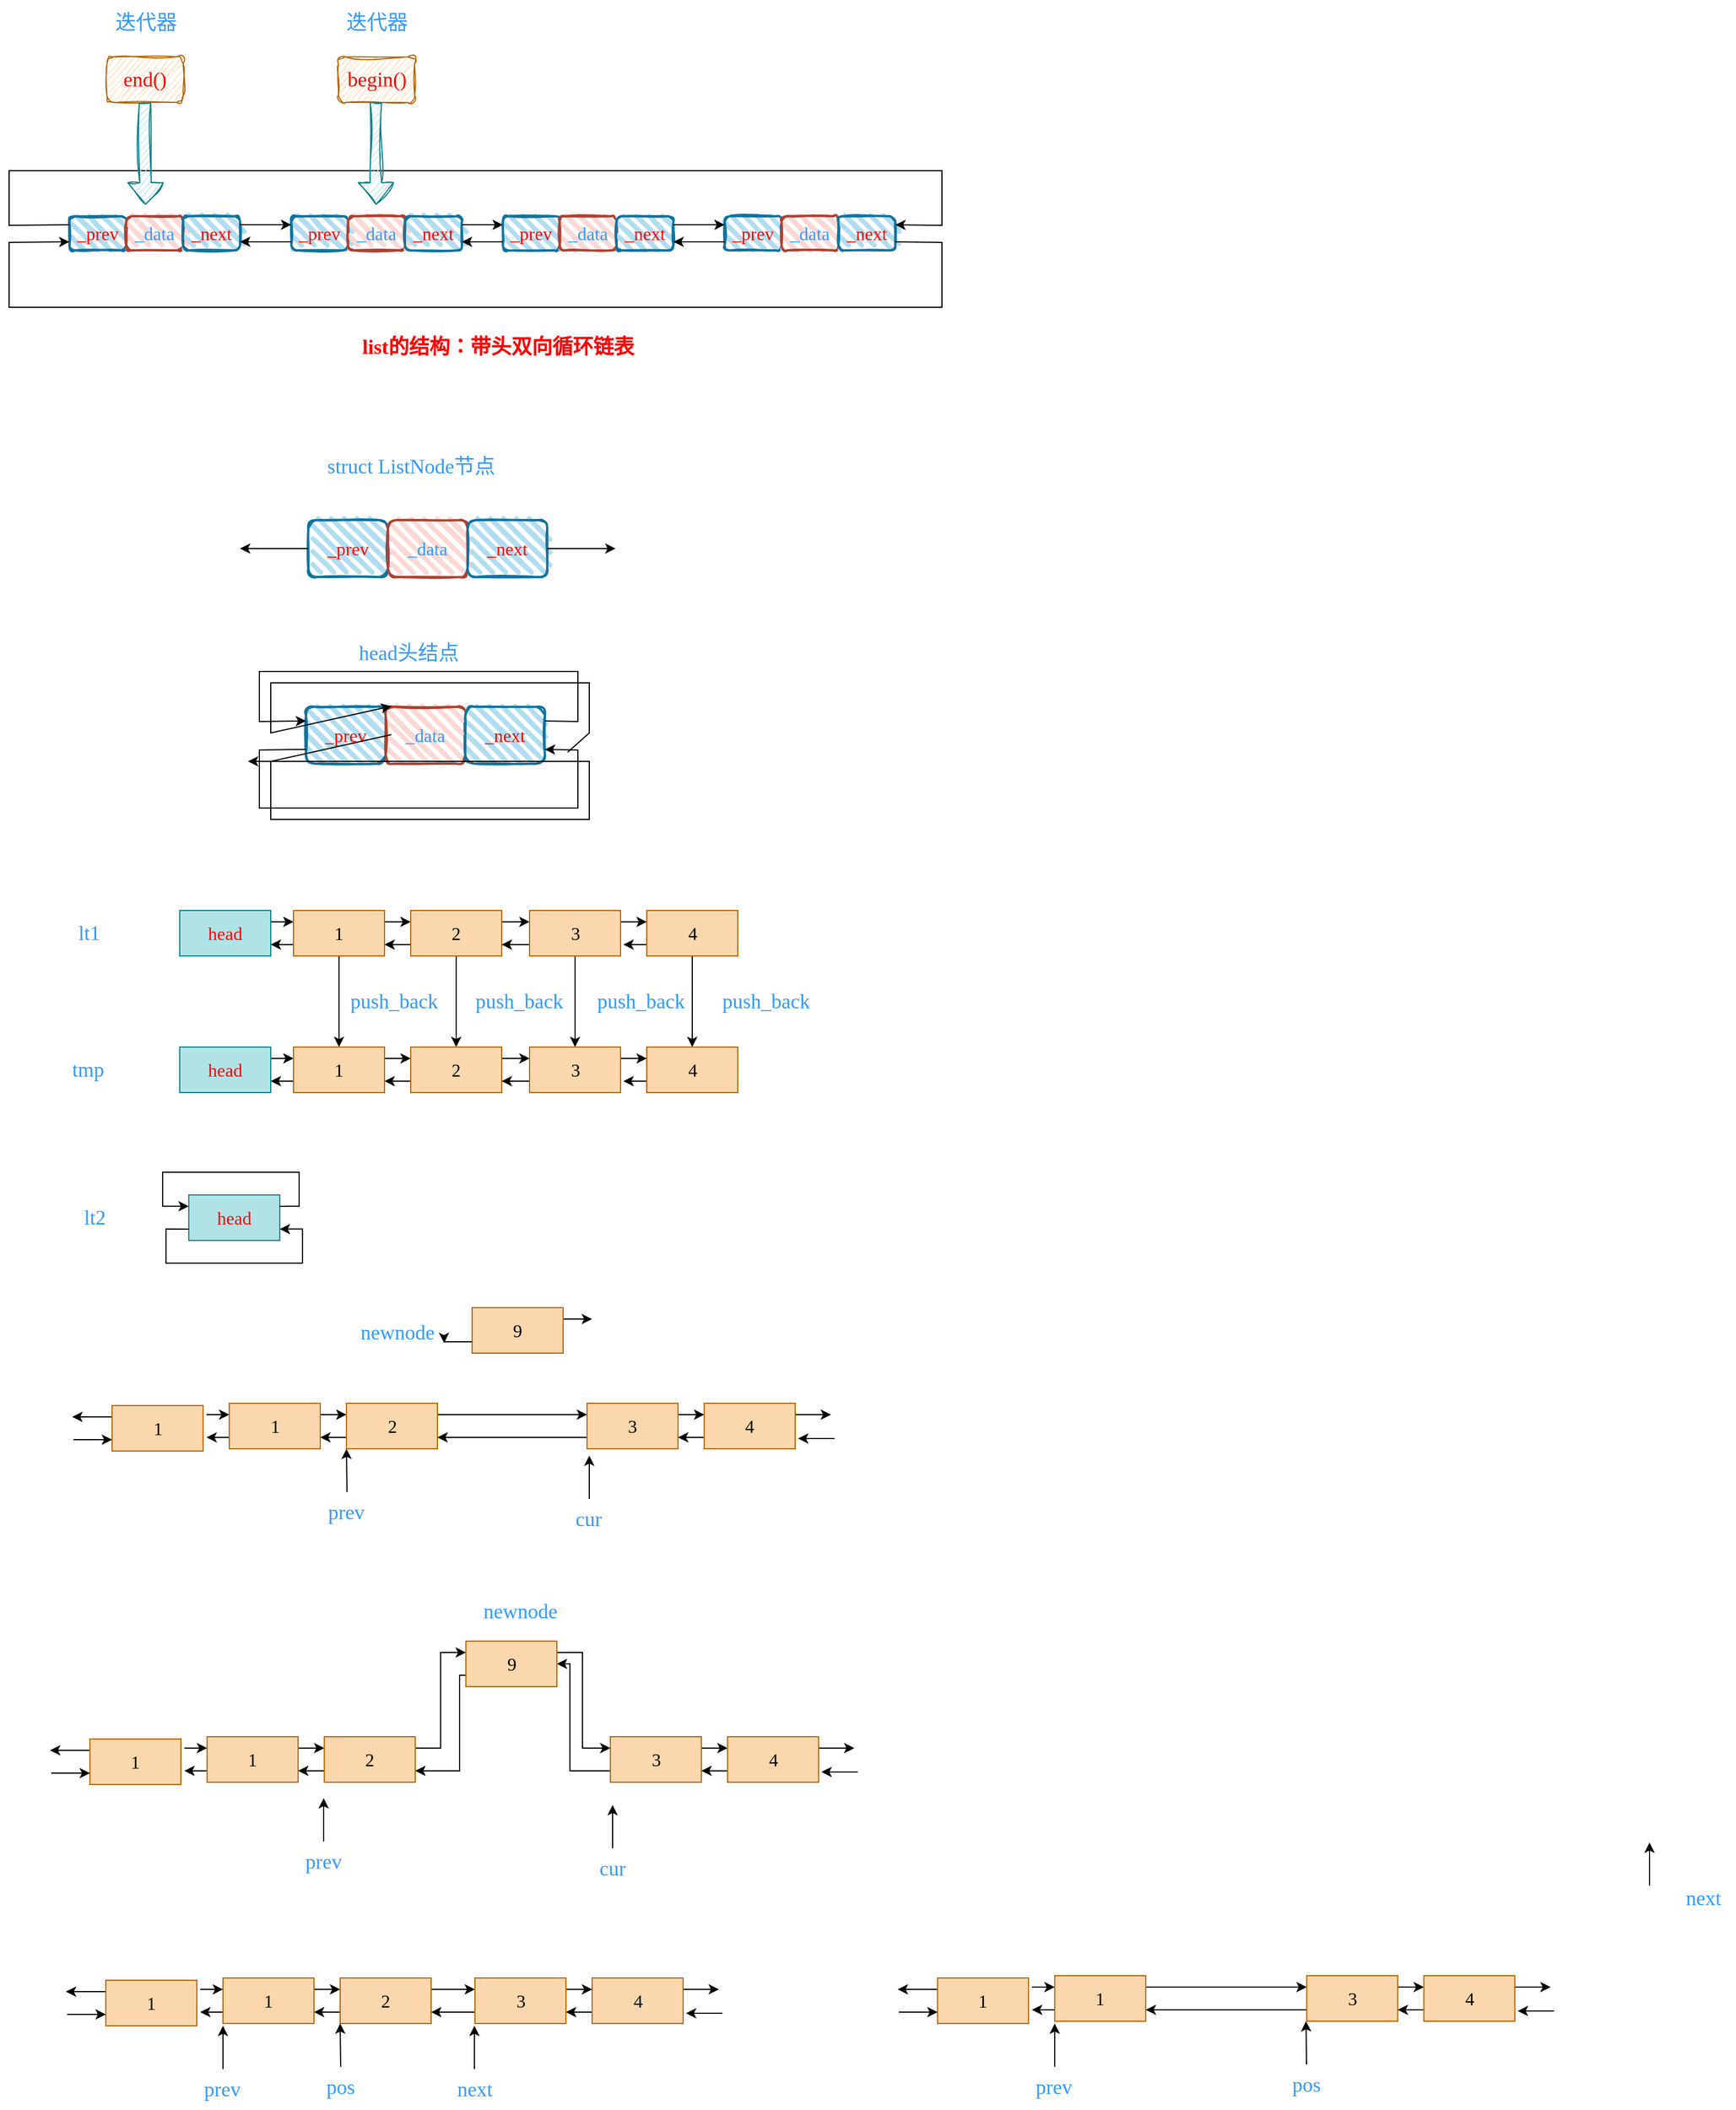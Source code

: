 <mxfile version="24.7.17">
  <diagram name="第 1 页" id="o1mMscFMRc-WOoJ7htbL">
    <mxGraphModel dx="878" dy="2405" grid="0" gridSize="10" guides="1" tooltips="1" connect="1" arrows="1" fold="1" page="1" pageScale="1" pageWidth="2200" pageHeight="1920" math="0" shadow="0">
      <root>
        <mxCell id="0" />
        <mxCell id="1" parent="0" />
        <mxCell id="hL_Gmnz1QXYamqsoR2g8-5" value="&lt;font color=&quot;#ff0000&quot; style=&quot;font-size: 16px;&quot; face=&quot;Comic Sans MS&quot;&gt;_prev&lt;/font&gt;" style="rounded=1;whiteSpace=wrap;html=1;strokeWidth=2;fillWeight=4;hachureGap=8;hachureAngle=45;fillColor=#b1ddf0;sketch=1;strokeColor=#10739e;" vertex="1" parent="1">
          <mxGeometry x="323" y="-1453" width="70" height="50" as="geometry" />
        </mxCell>
        <mxCell id="hL_Gmnz1QXYamqsoR2g8-6" value="&lt;font face=&quot;Comic Sans MS&quot; style=&quot;font-size: 16px;&quot; color=&quot;#3399ff&quot;&gt;_data&lt;/font&gt;" style="rounded=1;whiteSpace=wrap;html=1;strokeWidth=2;fillWeight=4;hachureGap=8;hachureAngle=45;fillColor=#fad9d5;sketch=1;strokeColor=#ae4132;" vertex="1" parent="1">
          <mxGeometry x="393" y="-1453" width="70" height="50" as="geometry" />
        </mxCell>
        <mxCell id="hL_Gmnz1QXYamqsoR2g8-7" value="&lt;font color=&quot;#ff0000&quot; face=&quot;Comic Sans MS&quot; size=&quot;3&quot;&gt;_next&lt;/font&gt;" style="rounded=1;whiteSpace=wrap;html=1;strokeWidth=2;fillWeight=4;hachureGap=8;hachureAngle=45;fillColor=#b1ddf0;sketch=1;strokeColor=#10739e;" vertex="1" parent="1">
          <mxGeometry x="463" y="-1453" width="70" height="50" as="geometry" />
        </mxCell>
        <mxCell id="hL_Gmnz1QXYamqsoR2g8-8" value="" style="endArrow=classic;html=1;rounded=0;exitX=1;exitY=0.5;exitDx=0;exitDy=0;" edge="1" parent="1" source="hL_Gmnz1QXYamqsoR2g8-7">
          <mxGeometry width="50" height="50" relative="1" as="geometry">
            <mxPoint x="543" y="-1423" as="sourcePoint" />
            <mxPoint x="593" y="-1428" as="targetPoint" />
          </mxGeometry>
        </mxCell>
        <mxCell id="hL_Gmnz1QXYamqsoR2g8-9" value="" style="endArrow=classic;html=1;rounded=0;exitX=0;exitY=0.5;exitDx=0;exitDy=0;" edge="1" parent="1" source="hL_Gmnz1QXYamqsoR2g8-5">
          <mxGeometry width="50" height="50" relative="1" as="geometry">
            <mxPoint x="253" y="-1423" as="sourcePoint" />
            <mxPoint x="263" y="-1428" as="targetPoint" />
          </mxGeometry>
        </mxCell>
        <mxCell id="hL_Gmnz1QXYamqsoR2g8-10" value="&lt;font color=&quot;#3399ff&quot; face=&quot;Comic Sans MS&quot; style=&quot;font-size: 18px;&quot;&gt;struct ListNode节点&lt;/font&gt;" style="text;html=1;align=center;verticalAlign=middle;resizable=0;points=[];autosize=1;strokeColor=none;fillColor=none;" vertex="1" parent="1">
          <mxGeometry x="318" y="-1520" width="190" height="40" as="geometry" />
        </mxCell>
        <mxCell id="hL_Gmnz1QXYamqsoR2g8-21" value="&lt;font color=&quot;#ff0000&quot; style=&quot;font-size: 16px;&quot; face=&quot;Comic Sans MS&quot;&gt;_prev&lt;/font&gt;" style="rounded=1;whiteSpace=wrap;html=1;strokeWidth=2;fillWeight=4;hachureGap=8;hachureAngle=45;fillColor=#b1ddf0;sketch=1;strokeColor=#10739e;" vertex="1" parent="1">
          <mxGeometry x="113" y="-1720" width="50" height="30" as="geometry" />
        </mxCell>
        <mxCell id="hL_Gmnz1QXYamqsoR2g8-22" value="&lt;font face=&quot;Comic Sans MS&quot; style=&quot;font-size: 16px;&quot; color=&quot;#3399ff&quot;&gt;_data&lt;/font&gt;" style="rounded=1;whiteSpace=wrap;html=1;strokeWidth=2;fillWeight=4;hachureGap=8;hachureAngle=45;fillColor=#fad9d5;sketch=1;strokeColor=#ae4132;" vertex="1" parent="1">
          <mxGeometry x="163" y="-1720" width="50" height="30" as="geometry" />
        </mxCell>
        <mxCell id="hL_Gmnz1QXYamqsoR2g8-23" value="&lt;font color=&quot;#ff0000&quot; face=&quot;Comic Sans MS&quot; size=&quot;3&quot;&gt;_next&lt;/font&gt;" style="rounded=1;whiteSpace=wrap;html=1;strokeWidth=2;fillWeight=4;hachureGap=8;hachureAngle=45;fillColor=#b1ddf0;sketch=1;strokeColor=#10739e;" vertex="1" parent="1">
          <mxGeometry x="213" y="-1720" width="50" height="30" as="geometry" />
        </mxCell>
        <mxCell id="hL_Gmnz1QXYamqsoR2g8-31" value="&lt;font color=&quot;#ff0000&quot; style=&quot;font-size: 16px;&quot; face=&quot;Comic Sans MS&quot;&gt;_prev&lt;/font&gt;" style="rounded=1;whiteSpace=wrap;html=1;strokeWidth=2;fillWeight=4;hachureGap=8;hachureAngle=45;fillColor=#b1ddf0;sketch=1;strokeColor=#10739e;" vertex="1" parent="1">
          <mxGeometry x="308" y="-1720" width="50" height="30" as="geometry" />
        </mxCell>
        <mxCell id="hL_Gmnz1QXYamqsoR2g8-32" value="&lt;font face=&quot;Comic Sans MS&quot; style=&quot;font-size: 16px;&quot; color=&quot;#3399ff&quot;&gt;_data&lt;/font&gt;" style="rounded=1;whiteSpace=wrap;html=1;strokeWidth=2;fillWeight=4;hachureGap=8;hachureAngle=45;fillColor=#fad9d5;sketch=1;strokeColor=#ae4132;" vertex="1" parent="1">
          <mxGeometry x="358" y="-1720" width="50" height="30" as="geometry" />
        </mxCell>
        <mxCell id="hL_Gmnz1QXYamqsoR2g8-33" value="&lt;font color=&quot;#ff0000&quot; face=&quot;Comic Sans MS&quot; size=&quot;3&quot;&gt;_next&lt;/font&gt;" style="rounded=1;whiteSpace=wrap;html=1;strokeWidth=2;fillWeight=4;hachureGap=8;hachureAngle=45;fillColor=#b1ddf0;sketch=1;strokeColor=#10739e;" vertex="1" parent="1">
          <mxGeometry x="408" y="-1720" width="50" height="30" as="geometry" />
        </mxCell>
        <mxCell id="hL_Gmnz1QXYamqsoR2g8-34" value="" style="endArrow=classic;html=1;rounded=0;exitX=1;exitY=0.25;exitDx=0;exitDy=0;entryX=0;entryY=0.25;entryDx=0;entryDy=0;" edge="1" parent="1" source="hL_Gmnz1QXYamqsoR2g8-23" target="hL_Gmnz1QXYamqsoR2g8-31">
          <mxGeometry width="50" height="50" relative="1" as="geometry">
            <mxPoint x="280" y="-1710" as="sourcePoint" />
            <mxPoint x="320" y="-1710" as="targetPoint" />
          </mxGeometry>
        </mxCell>
        <mxCell id="hL_Gmnz1QXYamqsoR2g8-35" value="" style="endArrow=classic;html=1;rounded=0;exitX=0;exitY=0.75;exitDx=0;exitDy=0;entryX=1;entryY=0.75;entryDx=0;entryDy=0;" edge="1" parent="1" source="hL_Gmnz1QXYamqsoR2g8-31" target="hL_Gmnz1QXYamqsoR2g8-23">
          <mxGeometry width="50" height="50" relative="1" as="geometry">
            <mxPoint x="340" y="-1670" as="sourcePoint" />
            <mxPoint x="263" y="-1638.5" as="targetPoint" />
          </mxGeometry>
        </mxCell>
        <mxCell id="hL_Gmnz1QXYamqsoR2g8-45" value="&lt;font color=&quot;#ff0000&quot; style=&quot;font-size: 16px;&quot; face=&quot;Comic Sans MS&quot;&gt;_prev&lt;/font&gt;" style="rounded=1;whiteSpace=wrap;html=1;strokeWidth=2;fillWeight=4;hachureGap=8;hachureAngle=45;fillColor=#b1ddf0;sketch=1;strokeColor=#10739e;" vertex="1" parent="1">
          <mxGeometry x="494" y="-1720" width="50" height="30" as="geometry" />
        </mxCell>
        <mxCell id="hL_Gmnz1QXYamqsoR2g8-46" value="&lt;font face=&quot;Comic Sans MS&quot; style=&quot;font-size: 16px;&quot; color=&quot;#3399ff&quot;&gt;_data&lt;/font&gt;" style="rounded=1;whiteSpace=wrap;html=1;strokeWidth=2;fillWeight=4;hachureGap=8;hachureAngle=45;fillColor=#fad9d5;sketch=1;strokeColor=#ae4132;" vertex="1" parent="1">
          <mxGeometry x="544" y="-1720" width="50" height="30" as="geometry" />
        </mxCell>
        <mxCell id="hL_Gmnz1QXYamqsoR2g8-47" value="&lt;font color=&quot;#ff0000&quot; face=&quot;Comic Sans MS&quot; size=&quot;3&quot;&gt;_next&lt;/font&gt;" style="rounded=1;whiteSpace=wrap;html=1;strokeWidth=2;fillWeight=4;hachureGap=8;hachureAngle=45;fillColor=#b1ddf0;sketch=1;strokeColor=#10739e;" vertex="1" parent="1">
          <mxGeometry x="594" y="-1720" width="50" height="30" as="geometry" />
        </mxCell>
        <mxCell id="hL_Gmnz1QXYamqsoR2g8-48" value="&lt;font color=&quot;#ff0000&quot; style=&quot;font-size: 16px;&quot; face=&quot;Comic Sans MS&quot;&gt;_prev&lt;/font&gt;" style="rounded=1;whiteSpace=wrap;html=1;strokeWidth=2;fillWeight=4;hachureGap=8;hachureAngle=45;fillColor=#b1ddf0;sketch=1;strokeColor=#10739e;" vertex="1" parent="1">
          <mxGeometry x="689" y="-1720" width="50" height="30" as="geometry" />
        </mxCell>
        <mxCell id="hL_Gmnz1QXYamqsoR2g8-49" value="&lt;font face=&quot;Comic Sans MS&quot; style=&quot;font-size: 16px;&quot; color=&quot;#3399ff&quot;&gt;_data&lt;/font&gt;" style="rounded=1;whiteSpace=wrap;html=1;strokeWidth=2;fillWeight=4;hachureGap=8;hachureAngle=45;fillColor=#fad9d5;sketch=1;strokeColor=#ae4132;" vertex="1" parent="1">
          <mxGeometry x="739" y="-1720" width="50" height="30" as="geometry" />
        </mxCell>
        <mxCell id="hL_Gmnz1QXYamqsoR2g8-50" value="&lt;font color=&quot;#ff0000&quot; face=&quot;Comic Sans MS&quot; size=&quot;3&quot;&gt;_next&lt;/font&gt;" style="rounded=1;whiteSpace=wrap;html=1;strokeWidth=2;fillWeight=4;hachureGap=8;hachureAngle=45;fillColor=#b1ddf0;sketch=1;strokeColor=#10739e;" vertex="1" parent="1">
          <mxGeometry x="789" y="-1720" width="50" height="30" as="geometry" />
        </mxCell>
        <mxCell id="hL_Gmnz1QXYamqsoR2g8-51" value="" style="endArrow=classic;html=1;rounded=0;exitX=1;exitY=0.25;exitDx=0;exitDy=0;entryX=0;entryY=0.25;entryDx=0;entryDy=0;" edge="1" parent="1" source="hL_Gmnz1QXYamqsoR2g8-47" target="hL_Gmnz1QXYamqsoR2g8-48">
          <mxGeometry width="50" height="50" relative="1" as="geometry">
            <mxPoint x="661" y="-1710" as="sourcePoint" />
            <mxPoint x="701" y="-1710" as="targetPoint" />
          </mxGeometry>
        </mxCell>
        <mxCell id="hL_Gmnz1QXYamqsoR2g8-52" value="" style="endArrow=classic;html=1;rounded=0;exitX=0;exitY=0.75;exitDx=0;exitDy=0;entryX=1;entryY=0.75;entryDx=0;entryDy=0;" edge="1" parent="1" source="hL_Gmnz1QXYamqsoR2g8-48" target="hL_Gmnz1QXYamqsoR2g8-47">
          <mxGeometry width="50" height="50" relative="1" as="geometry">
            <mxPoint x="721" y="-1670" as="sourcePoint" />
            <mxPoint x="644" y="-1638.5" as="targetPoint" />
          </mxGeometry>
        </mxCell>
        <mxCell id="hL_Gmnz1QXYamqsoR2g8-53" value="" style="endArrow=classic;html=1;rounded=0;exitX=1;exitY=0.25;exitDx=0;exitDy=0;entryX=0;entryY=0.25;entryDx=0;entryDy=0;" edge="1" parent="1" source="hL_Gmnz1QXYamqsoR2g8-33" target="hL_Gmnz1QXYamqsoR2g8-45">
          <mxGeometry width="50" height="50" relative="1" as="geometry">
            <mxPoint x="460" y="-1710" as="sourcePoint" />
            <mxPoint x="510" y="-1760" as="targetPoint" />
          </mxGeometry>
        </mxCell>
        <mxCell id="hL_Gmnz1QXYamqsoR2g8-54" value="" style="endArrow=classic;html=1;rounded=0;entryX=1;entryY=0.75;entryDx=0;entryDy=0;exitX=0;exitY=0.75;exitDx=0;exitDy=0;" edge="1" parent="1" source="hL_Gmnz1QXYamqsoR2g8-45" target="hL_Gmnz1QXYamqsoR2g8-33">
          <mxGeometry width="50" height="50" relative="1" as="geometry">
            <mxPoint x="450" y="-1500" as="sourcePoint" />
            <mxPoint x="500" y="-1550" as="targetPoint" />
          </mxGeometry>
        </mxCell>
        <mxCell id="hL_Gmnz1QXYamqsoR2g8-55" value="" style="endArrow=classic;html=1;rounded=0;exitX=1;exitY=0.75;exitDx=0;exitDy=0;entryX=0;entryY=0.75;entryDx=0;entryDy=0;" edge="1" parent="1" source="hL_Gmnz1QXYamqsoR2g8-50" target="hL_Gmnz1QXYamqsoR2g8-21">
          <mxGeometry width="50" height="50" relative="1" as="geometry">
            <mxPoint x="890" y="-1690" as="sourcePoint" />
            <mxPoint x="530" y="-1570" as="targetPoint" />
            <Array as="points">
              <mxPoint x="880" y="-1697" />
              <mxPoint x="880" y="-1640" />
              <mxPoint x="480" y="-1640" />
              <mxPoint x="60" y="-1640" />
              <mxPoint x="60" y="-1697" />
            </Array>
          </mxGeometry>
        </mxCell>
        <mxCell id="hL_Gmnz1QXYamqsoR2g8-56" value="" style="endArrow=classic;html=1;rounded=0;exitX=0;exitY=0.25;exitDx=0;exitDy=0;entryX=1;entryY=0.25;entryDx=0;entryDy=0;" edge="1" parent="1" source="hL_Gmnz1QXYamqsoR2g8-21" target="hL_Gmnz1QXYamqsoR2g8-50">
          <mxGeometry width="50" height="50" relative="1" as="geometry">
            <mxPoint x="100" y="-1750" as="sourcePoint" />
            <mxPoint x="150" y="-1800" as="targetPoint" />
            <Array as="points">
              <mxPoint x="60" y="-1712" />
              <mxPoint x="60" y="-1760" />
              <mxPoint x="470" y="-1760" />
              <mxPoint x="660" y="-1760" />
              <mxPoint x="880" y="-1760" />
              <mxPoint x="880" y="-1712" />
            </Array>
          </mxGeometry>
        </mxCell>
        <mxCell id="hL_Gmnz1QXYamqsoR2g8-57" value="&lt;font color=&quot;#ff0000&quot; face=&quot;Comic Sans MS&quot; style=&quot;font-size: 18px;&quot;&gt;end()&lt;/font&gt;" style="rounded=1;whiteSpace=wrap;html=1;sketch=1;curveFitting=1;jiggle=2;fillColor=#fad7ac;strokeColor=#b46504;" vertex="1" parent="1">
          <mxGeometry x="146" y="-1860" width="67" height="40" as="geometry" />
        </mxCell>
        <mxCell id="hL_Gmnz1QXYamqsoR2g8-58" value="&lt;font color=&quot;#ff0000&quot; face=&quot;Comic Sans MS&quot; style=&quot;font-size: 18px;&quot;&gt;begin()&lt;/font&gt;" style="rounded=1;whiteSpace=wrap;html=1;sketch=1;curveFitting=1;jiggle=2;fillColor=#fad7ac;strokeColor=#b46504;" vertex="1" parent="1">
          <mxGeometry x="349.5" y="-1860" width="67" height="40" as="geometry" />
        </mxCell>
        <mxCell id="hL_Gmnz1QXYamqsoR2g8-59" value="" style="shape=flexArrow;endArrow=classic;html=1;rounded=0;exitX=0.5;exitY=1;exitDx=0;exitDy=0;sketch=1;curveFitting=1;jiggle=2;fillColor=#b0e3e6;strokeColor=#0e8088;" edge="1" parent="1" source="hL_Gmnz1QXYamqsoR2g8-57">
          <mxGeometry width="50" height="50" relative="1" as="geometry">
            <mxPoint x="180" y="-1790" as="sourcePoint" />
            <mxPoint x="180" y="-1730" as="targetPoint" />
          </mxGeometry>
        </mxCell>
        <mxCell id="hL_Gmnz1QXYamqsoR2g8-60" value="" style="shape=flexArrow;endArrow=classic;html=1;rounded=0;exitX=0.5;exitY=1;exitDx=0;exitDy=0;sketch=1;curveFitting=1;jiggle=2;fillColor=#b0e3e6;strokeColor=#0e8088;" edge="1" parent="1">
          <mxGeometry width="50" height="50" relative="1" as="geometry">
            <mxPoint x="382.41" y="-1820" as="sourcePoint" />
            <mxPoint x="382.41" y="-1730" as="targetPoint" />
          </mxGeometry>
        </mxCell>
        <mxCell id="hL_Gmnz1QXYamqsoR2g8-61" value="&lt;font color=&quot;#3399ff&quot; face=&quot;Comic Sans MS&quot; style=&quot;font-size: 18px;&quot;&gt;迭代器&lt;/font&gt;" style="text;html=1;align=center;verticalAlign=middle;resizable=0;points=[];autosize=1;strokeColor=none;fillColor=none;" vertex="1" parent="1">
          <mxGeometry x="139.5" y="-1910" width="80" height="40" as="geometry" />
        </mxCell>
        <mxCell id="hL_Gmnz1QXYamqsoR2g8-62" value="&lt;font color=&quot;#3399ff&quot; face=&quot;Comic Sans MS&quot; style=&quot;font-size: 18px;&quot;&gt;迭代器&lt;/font&gt;" style="text;html=1;align=center;verticalAlign=middle;resizable=0;points=[];autosize=1;strokeColor=none;fillColor=none;" vertex="1" parent="1">
          <mxGeometry x="343" y="-1910" width="80" height="40" as="geometry" />
        </mxCell>
        <mxCell id="hL_Gmnz1QXYamqsoR2g8-63" value="&lt;font color=&quot;#ff0000&quot; style=&quot;font-size: 18px;&quot; face=&quot;Comic Sans MS&quot;&gt;&lt;b&gt;list的结构：带头双向循环链表&lt;/b&gt;&lt;/font&gt;" style="text;html=1;align=center;verticalAlign=middle;whiteSpace=wrap;rounded=0;" vertex="1" parent="1">
          <mxGeometry x="300" y="-1620" width="380" height="30" as="geometry" />
        </mxCell>
        <mxCell id="hL_Gmnz1QXYamqsoR2g8-64" value="&lt;font color=&quot;#ff0000&quot; style=&quot;font-size: 16px;&quot; face=&quot;Comic Sans MS&quot;&gt;_prev&lt;/font&gt;" style="rounded=1;whiteSpace=wrap;html=1;strokeWidth=2;fillWeight=4;hachureGap=8;hachureAngle=45;fillColor=#b1ddf0;sketch=1;strokeColor=#10739e;" vertex="1" parent="1">
          <mxGeometry x="321" y="-1289" width="70" height="50" as="geometry" />
        </mxCell>
        <mxCell id="hL_Gmnz1QXYamqsoR2g8-65" value="&lt;font face=&quot;Comic Sans MS&quot; style=&quot;font-size: 16px;&quot; color=&quot;#3399ff&quot;&gt;_data&lt;/font&gt;" style="rounded=1;whiteSpace=wrap;html=1;strokeWidth=2;fillWeight=4;hachureGap=8;hachureAngle=45;fillColor=#fad9d5;sketch=1;strokeColor=#ae4132;" vertex="1" parent="1">
          <mxGeometry x="391" y="-1289" width="70" height="50" as="geometry" />
        </mxCell>
        <mxCell id="hL_Gmnz1QXYamqsoR2g8-66" value="&lt;font color=&quot;#ff0000&quot; face=&quot;Comic Sans MS&quot; size=&quot;3&quot;&gt;_next&lt;/font&gt;" style="rounded=1;whiteSpace=wrap;html=1;strokeWidth=2;fillWeight=4;hachureGap=8;hachureAngle=45;fillColor=#b1ddf0;sketch=1;strokeColor=#10739e;" vertex="1" parent="1">
          <mxGeometry x="461" y="-1289" width="70" height="50" as="geometry" />
        </mxCell>
        <mxCell id="hL_Gmnz1QXYamqsoR2g8-67" value="" style="endArrow=classic;html=1;rounded=0;exitX=1;exitY=0.25;exitDx=0;exitDy=0;entryX=0;entryY=0.25;entryDx=0;entryDy=0;" edge="1" parent="1" source="hL_Gmnz1QXYamqsoR2g8-66" target="hL_Gmnz1QXYamqsoR2g8-64">
          <mxGeometry width="50" height="50" relative="1" as="geometry">
            <mxPoint x="541" y="-1259" as="sourcePoint" />
            <mxPoint x="591" y="-1264" as="targetPoint" />
            <Array as="points">
              <mxPoint x="560" y="-1276" />
              <mxPoint x="560" y="-1320" />
              <mxPoint x="420" y="-1320" />
              <mxPoint x="280" y="-1320" />
              <mxPoint x="280" y="-1276" />
            </Array>
          </mxGeometry>
        </mxCell>
        <mxCell id="hL_Gmnz1QXYamqsoR2g8-68" value="" style="endArrow=classic;html=1;rounded=0;exitX=0;exitY=0.75;exitDx=0;exitDy=0;entryX=1;entryY=0.75;entryDx=0;entryDy=0;" edge="1" parent="1" source="hL_Gmnz1QXYamqsoR2g8-64" target="hL_Gmnz1QXYamqsoR2g8-66">
          <mxGeometry width="50" height="50" relative="1" as="geometry">
            <mxPoint x="251" y="-1259" as="sourcePoint" />
            <mxPoint x="260" y="-1251" as="targetPoint" />
            <Array as="points">
              <mxPoint x="280" y="-1251" />
              <mxPoint x="280" y="-1200" />
              <mxPoint x="430" y="-1200" />
              <mxPoint x="560" y="-1200" />
              <mxPoint x="560" y="-1251" />
            </Array>
          </mxGeometry>
        </mxCell>
        <mxCell id="hL_Gmnz1QXYamqsoR2g8-69" value="&lt;font face=&quot;Comic Sans MS&quot; color=&quot;#3399ff&quot;&gt;&lt;span style=&quot;font-size: 18px;&quot;&gt;head头结点&lt;/span&gt;&lt;/font&gt;" style="text;html=1;align=center;verticalAlign=middle;resizable=0;points=[];autosize=1;strokeColor=none;fillColor=none;" vertex="1" parent="1">
          <mxGeometry x="351" y="-1356" width="120" height="40" as="geometry" />
        </mxCell>
        <mxCell id="hL_Gmnz1QXYamqsoR2g8-79" style="edgeStyle=orthogonalEdgeStyle;rounded=0;orthogonalLoop=1;jettySize=auto;html=1;exitX=1;exitY=0.25;exitDx=0;exitDy=0;entryX=0;entryY=0.25;entryDx=0;entryDy=0;" edge="1" parent="1" source="hL_Gmnz1QXYamqsoR2g8-70" target="hL_Gmnz1QXYamqsoR2g8-71">
          <mxGeometry relative="1" as="geometry" />
        </mxCell>
        <mxCell id="hL_Gmnz1QXYamqsoR2g8-70" value="&lt;font color=&quot;#ff0000&quot; size=&quot;3&quot; face=&quot;Comic Sans MS&quot;&gt;head&lt;/font&gt;" style="rounded=0;whiteSpace=wrap;html=1;fillColor=#b0e3e6;strokeColor=#0e8088;" vertex="1" parent="1">
          <mxGeometry x="210" y="-1110" width="80" height="40" as="geometry" />
        </mxCell>
        <mxCell id="hL_Gmnz1QXYamqsoR2g8-80" style="edgeStyle=orthogonalEdgeStyle;rounded=0;orthogonalLoop=1;jettySize=auto;html=1;exitX=0;exitY=0.75;exitDx=0;exitDy=0;entryX=1;entryY=0.75;entryDx=0;entryDy=0;" edge="1" parent="1" source="hL_Gmnz1QXYamqsoR2g8-71" target="hL_Gmnz1QXYamqsoR2g8-70">
          <mxGeometry relative="1" as="geometry" />
        </mxCell>
        <mxCell id="hL_Gmnz1QXYamqsoR2g8-81" style="edgeStyle=orthogonalEdgeStyle;rounded=0;orthogonalLoop=1;jettySize=auto;html=1;exitX=1;exitY=0.25;exitDx=0;exitDy=0;entryX=0;entryY=0.25;entryDx=0;entryDy=0;" edge="1" parent="1" source="hL_Gmnz1QXYamqsoR2g8-71" target="hL_Gmnz1QXYamqsoR2g8-76">
          <mxGeometry relative="1" as="geometry" />
        </mxCell>
        <mxCell id="hL_Gmnz1QXYamqsoR2g8-105" value="" style="edgeStyle=orthogonalEdgeStyle;rounded=0;orthogonalLoop=1;jettySize=auto;html=1;" edge="1" parent="1" source="hL_Gmnz1QXYamqsoR2g8-71" target="hL_Gmnz1QXYamqsoR2g8-94">
          <mxGeometry relative="1" as="geometry" />
        </mxCell>
        <mxCell id="hL_Gmnz1QXYamqsoR2g8-71" value="&lt;font size=&quot;3&quot; face=&quot;Comic Sans MS&quot;&gt;1&lt;/font&gt;" style="rounded=0;whiteSpace=wrap;html=1;fillColor=#fad7ac;strokeColor=#b46504;" vertex="1" parent="1">
          <mxGeometry x="310" y="-1110" width="80" height="40" as="geometry" />
        </mxCell>
        <mxCell id="hL_Gmnz1QXYamqsoR2g8-82" style="edgeStyle=orthogonalEdgeStyle;rounded=0;orthogonalLoop=1;jettySize=auto;html=1;exitX=0;exitY=0.75;exitDx=0;exitDy=0;entryX=1;entryY=0.75;entryDx=0;entryDy=0;" edge="1" parent="1" source="hL_Gmnz1QXYamqsoR2g8-76" target="hL_Gmnz1QXYamqsoR2g8-71">
          <mxGeometry relative="1" as="geometry" />
        </mxCell>
        <mxCell id="hL_Gmnz1QXYamqsoR2g8-83" style="edgeStyle=orthogonalEdgeStyle;rounded=0;orthogonalLoop=1;jettySize=auto;html=1;exitX=1;exitY=0.25;exitDx=0;exitDy=0;entryX=0;entryY=0.25;entryDx=0;entryDy=0;" edge="1" parent="1" source="hL_Gmnz1QXYamqsoR2g8-76" target="hL_Gmnz1QXYamqsoR2g8-77">
          <mxGeometry relative="1" as="geometry" />
        </mxCell>
        <mxCell id="hL_Gmnz1QXYamqsoR2g8-106" value="" style="edgeStyle=orthogonalEdgeStyle;rounded=0;orthogonalLoop=1;jettySize=auto;html=1;" edge="1" parent="1" source="hL_Gmnz1QXYamqsoR2g8-76" target="hL_Gmnz1QXYamqsoR2g8-97">
          <mxGeometry relative="1" as="geometry" />
        </mxCell>
        <mxCell id="hL_Gmnz1QXYamqsoR2g8-76" value="&lt;font size=&quot;3&quot; face=&quot;Comic Sans MS&quot;&gt;2&lt;/font&gt;" style="rounded=0;whiteSpace=wrap;html=1;fillColor=#fad7ac;strokeColor=#b46504;" vertex="1" parent="1">
          <mxGeometry x="413" y="-1110" width="80" height="40" as="geometry" />
        </mxCell>
        <mxCell id="hL_Gmnz1QXYamqsoR2g8-84" style="edgeStyle=orthogonalEdgeStyle;rounded=0;orthogonalLoop=1;jettySize=auto;html=1;exitX=0;exitY=0.75;exitDx=0;exitDy=0;entryX=1;entryY=0.75;entryDx=0;entryDy=0;" edge="1" parent="1" source="hL_Gmnz1QXYamqsoR2g8-77" target="hL_Gmnz1QXYamqsoR2g8-76">
          <mxGeometry relative="1" as="geometry" />
        </mxCell>
        <mxCell id="hL_Gmnz1QXYamqsoR2g8-86" style="edgeStyle=orthogonalEdgeStyle;rounded=0;orthogonalLoop=1;jettySize=auto;html=1;exitX=1;exitY=0.25;exitDx=0;exitDy=0;entryX=0;entryY=0.25;entryDx=0;entryDy=0;" edge="1" parent="1" source="hL_Gmnz1QXYamqsoR2g8-77" target="hL_Gmnz1QXYamqsoR2g8-78">
          <mxGeometry relative="1" as="geometry" />
        </mxCell>
        <mxCell id="hL_Gmnz1QXYamqsoR2g8-107" value="" style="edgeStyle=orthogonalEdgeStyle;rounded=0;orthogonalLoop=1;jettySize=auto;html=1;" edge="1" parent="1" source="hL_Gmnz1QXYamqsoR2g8-77" target="hL_Gmnz1QXYamqsoR2g8-100">
          <mxGeometry relative="1" as="geometry" />
        </mxCell>
        <mxCell id="hL_Gmnz1QXYamqsoR2g8-77" value="&lt;font size=&quot;3&quot; face=&quot;Comic Sans MS&quot;&gt;3&lt;/font&gt;" style="rounded=0;whiteSpace=wrap;html=1;fillColor=#fad7ac;strokeColor=#b46504;" vertex="1" parent="1">
          <mxGeometry x="517.5" y="-1110" width="80" height="40" as="geometry" />
        </mxCell>
        <mxCell id="hL_Gmnz1QXYamqsoR2g8-89" style="edgeStyle=orthogonalEdgeStyle;rounded=0;orthogonalLoop=1;jettySize=auto;html=1;exitX=0;exitY=0.75;exitDx=0;exitDy=0;" edge="1" parent="1" source="hL_Gmnz1QXYamqsoR2g8-78">
          <mxGeometry relative="1" as="geometry">
            <mxPoint x="600.0" y="-1080.294" as="targetPoint" />
          </mxGeometry>
        </mxCell>
        <mxCell id="hL_Gmnz1QXYamqsoR2g8-108" value="" style="edgeStyle=orthogonalEdgeStyle;rounded=0;orthogonalLoop=1;jettySize=auto;html=1;" edge="1" parent="1" source="hL_Gmnz1QXYamqsoR2g8-78" target="hL_Gmnz1QXYamqsoR2g8-102">
          <mxGeometry relative="1" as="geometry" />
        </mxCell>
        <mxCell id="hL_Gmnz1QXYamqsoR2g8-78" value="&lt;font size=&quot;3&quot; face=&quot;Comic Sans MS&quot;&gt;4&lt;/font&gt;" style="rounded=0;whiteSpace=wrap;html=1;fillColor=#fad7ac;strokeColor=#b46504;" vertex="1" parent="1">
          <mxGeometry x="620.5" y="-1110" width="80" height="40" as="geometry" />
        </mxCell>
        <mxCell id="hL_Gmnz1QXYamqsoR2g8-90" style="edgeStyle=orthogonalEdgeStyle;rounded=0;orthogonalLoop=1;jettySize=auto;html=1;exitX=1;exitY=0.25;exitDx=0;exitDy=0;entryX=0;entryY=0.25;entryDx=0;entryDy=0;" edge="1" parent="1" source="hL_Gmnz1QXYamqsoR2g8-91" target="hL_Gmnz1QXYamqsoR2g8-94">
          <mxGeometry relative="1" as="geometry" />
        </mxCell>
        <mxCell id="hL_Gmnz1QXYamqsoR2g8-91" value="&lt;font color=&quot;#ff0000&quot; size=&quot;3&quot; face=&quot;Comic Sans MS&quot;&gt;head&lt;/font&gt;" style="rounded=0;whiteSpace=wrap;html=1;fillColor=#b0e3e6;strokeColor=#0e8088;" vertex="1" parent="1">
          <mxGeometry x="210" y="-990" width="80" height="40" as="geometry" />
        </mxCell>
        <mxCell id="hL_Gmnz1QXYamqsoR2g8-92" style="edgeStyle=orthogonalEdgeStyle;rounded=0;orthogonalLoop=1;jettySize=auto;html=1;exitX=0;exitY=0.75;exitDx=0;exitDy=0;entryX=1;entryY=0.75;entryDx=0;entryDy=0;" edge="1" parent="1" source="hL_Gmnz1QXYamqsoR2g8-94" target="hL_Gmnz1QXYamqsoR2g8-91">
          <mxGeometry relative="1" as="geometry" />
        </mxCell>
        <mxCell id="hL_Gmnz1QXYamqsoR2g8-93" style="edgeStyle=orthogonalEdgeStyle;rounded=0;orthogonalLoop=1;jettySize=auto;html=1;exitX=1;exitY=0.25;exitDx=0;exitDy=0;entryX=0;entryY=0.25;entryDx=0;entryDy=0;" edge="1" parent="1" source="hL_Gmnz1QXYamqsoR2g8-94" target="hL_Gmnz1QXYamqsoR2g8-97">
          <mxGeometry relative="1" as="geometry" />
        </mxCell>
        <mxCell id="hL_Gmnz1QXYamqsoR2g8-94" value="&lt;font size=&quot;3&quot; face=&quot;Comic Sans MS&quot;&gt;1&lt;/font&gt;" style="rounded=0;whiteSpace=wrap;html=1;fillColor=#fad7ac;strokeColor=#b46504;" vertex="1" parent="1">
          <mxGeometry x="310" y="-990" width="80" height="40" as="geometry" />
        </mxCell>
        <mxCell id="hL_Gmnz1QXYamqsoR2g8-95" style="edgeStyle=orthogonalEdgeStyle;rounded=0;orthogonalLoop=1;jettySize=auto;html=1;exitX=0;exitY=0.75;exitDx=0;exitDy=0;entryX=1;entryY=0.75;entryDx=0;entryDy=0;" edge="1" parent="1" source="hL_Gmnz1QXYamqsoR2g8-97" target="hL_Gmnz1QXYamqsoR2g8-94">
          <mxGeometry relative="1" as="geometry" />
        </mxCell>
        <mxCell id="hL_Gmnz1QXYamqsoR2g8-96" style="edgeStyle=orthogonalEdgeStyle;rounded=0;orthogonalLoop=1;jettySize=auto;html=1;exitX=1;exitY=0.25;exitDx=0;exitDy=0;entryX=0;entryY=0.25;entryDx=0;entryDy=0;" edge="1" parent="1" source="hL_Gmnz1QXYamqsoR2g8-97" target="hL_Gmnz1QXYamqsoR2g8-100">
          <mxGeometry relative="1" as="geometry" />
        </mxCell>
        <mxCell id="hL_Gmnz1QXYamqsoR2g8-97" value="&lt;font size=&quot;3&quot; face=&quot;Comic Sans MS&quot;&gt;2&lt;/font&gt;" style="rounded=0;whiteSpace=wrap;html=1;fillColor=#fad7ac;strokeColor=#b46504;" vertex="1" parent="1">
          <mxGeometry x="413" y="-990" width="80" height="40" as="geometry" />
        </mxCell>
        <mxCell id="hL_Gmnz1QXYamqsoR2g8-98" style="edgeStyle=orthogonalEdgeStyle;rounded=0;orthogonalLoop=1;jettySize=auto;html=1;exitX=0;exitY=0.75;exitDx=0;exitDy=0;entryX=1;entryY=0.75;entryDx=0;entryDy=0;" edge="1" parent="1" source="hL_Gmnz1QXYamqsoR2g8-100" target="hL_Gmnz1QXYamqsoR2g8-97">
          <mxGeometry relative="1" as="geometry" />
        </mxCell>
        <mxCell id="hL_Gmnz1QXYamqsoR2g8-99" style="edgeStyle=orthogonalEdgeStyle;rounded=0;orthogonalLoop=1;jettySize=auto;html=1;exitX=1;exitY=0.25;exitDx=0;exitDy=0;entryX=0;entryY=0.25;entryDx=0;entryDy=0;" edge="1" parent="1" source="hL_Gmnz1QXYamqsoR2g8-100" target="hL_Gmnz1QXYamqsoR2g8-102">
          <mxGeometry relative="1" as="geometry" />
        </mxCell>
        <mxCell id="hL_Gmnz1QXYamqsoR2g8-100" value="&lt;font size=&quot;3&quot; face=&quot;Comic Sans MS&quot;&gt;3&lt;/font&gt;" style="rounded=0;whiteSpace=wrap;html=1;fillColor=#fad7ac;strokeColor=#b46504;" vertex="1" parent="1">
          <mxGeometry x="517.5" y="-990" width="80" height="40" as="geometry" />
        </mxCell>
        <mxCell id="hL_Gmnz1QXYamqsoR2g8-101" style="edgeStyle=orthogonalEdgeStyle;rounded=0;orthogonalLoop=1;jettySize=auto;html=1;exitX=0;exitY=0.75;exitDx=0;exitDy=0;" edge="1" parent="1" source="hL_Gmnz1QXYamqsoR2g8-102">
          <mxGeometry relative="1" as="geometry">
            <mxPoint x="600.0" y="-960.294" as="targetPoint" />
          </mxGeometry>
        </mxCell>
        <mxCell id="hL_Gmnz1QXYamqsoR2g8-102" value="&lt;font size=&quot;3&quot; face=&quot;Comic Sans MS&quot;&gt;4&lt;/font&gt;" style="rounded=0;whiteSpace=wrap;html=1;fillColor=#fad7ac;strokeColor=#b46504;" vertex="1" parent="1">
          <mxGeometry x="620.5" y="-990" width="80" height="40" as="geometry" />
        </mxCell>
        <mxCell id="hL_Gmnz1QXYamqsoR2g8-103" value="&lt;font color=&quot;#3399ff&quot; face=&quot;Comic Sans MS&quot; style=&quot;font-size: 18px;&quot;&gt;lt1&lt;/font&gt;" style="text;html=1;align=center;verticalAlign=middle;resizable=0;points=[];autosize=1;strokeColor=none;fillColor=none;" vertex="1" parent="1">
          <mxGeometry x="105" y="-1110" width="50" height="40" as="geometry" />
        </mxCell>
        <mxCell id="hL_Gmnz1QXYamqsoR2g8-104" value="&lt;font color=&quot;#3399ff&quot; face=&quot;Comic Sans MS&quot; style=&quot;font-size: 18px;&quot;&gt;tmp&lt;/font&gt;" style="text;html=1;align=center;verticalAlign=middle;resizable=0;points=[];autosize=1;strokeColor=none;fillColor=none;" vertex="1" parent="1">
          <mxGeometry x="99" y="-990" width="60" height="40" as="geometry" />
        </mxCell>
        <mxCell id="hL_Gmnz1QXYamqsoR2g8-109" value="&lt;font color=&quot;#3399ff&quot; face=&quot;Comic Sans MS&quot; style=&quot;font-size: 18px;&quot;&gt;push_back&lt;/font&gt;" style="text;html=1;align=center;verticalAlign=middle;resizable=0;points=[];autosize=1;strokeColor=none;fillColor=none;" vertex="1" parent="1">
          <mxGeometry x="343" y="-1050" width="110" height="40" as="geometry" />
        </mxCell>
        <mxCell id="hL_Gmnz1QXYamqsoR2g8-110" value="&lt;font color=&quot;#3399ff&quot; face=&quot;Comic Sans MS&quot; style=&quot;font-size: 18px;&quot;&gt;push_back&lt;/font&gt;" style="text;html=1;align=center;verticalAlign=middle;resizable=0;points=[];autosize=1;strokeColor=none;fillColor=none;" vertex="1" parent="1">
          <mxGeometry x="453" y="-1050" width="110" height="40" as="geometry" />
        </mxCell>
        <mxCell id="hL_Gmnz1QXYamqsoR2g8-111" value="&lt;font color=&quot;#3399ff&quot; face=&quot;Comic Sans MS&quot; style=&quot;font-size: 18px;&quot;&gt;push_back&lt;/font&gt;" style="text;html=1;align=center;verticalAlign=middle;resizable=0;points=[];autosize=1;strokeColor=none;fillColor=none;" vertex="1" parent="1">
          <mxGeometry x="560" y="-1050" width="110" height="40" as="geometry" />
        </mxCell>
        <mxCell id="hL_Gmnz1QXYamqsoR2g8-112" value="&lt;font color=&quot;#3399ff&quot; face=&quot;Comic Sans MS&quot; style=&quot;font-size: 18px;&quot;&gt;push_back&lt;/font&gt;" style="text;html=1;align=center;verticalAlign=middle;resizable=0;points=[];autosize=1;strokeColor=none;fillColor=none;" vertex="1" parent="1">
          <mxGeometry x="670" y="-1050" width="110" height="40" as="geometry" />
        </mxCell>
        <mxCell id="hL_Gmnz1QXYamqsoR2g8-116" value="" style="endArrow=classic;html=1;rounded=0;exitX=1;exitY=0.25;exitDx=0;exitDy=0;entryX=0;entryY=0.25;entryDx=0;entryDy=0;" edge="1" parent="1" source="hL_Gmnz1QXYamqsoR2g8-115">
          <mxGeometry width="50" height="50" relative="1" as="geometry">
            <mxPoint x="551" y="-1249" as="sourcePoint" />
            <mxPoint x="396.0" y="-1289.5" as="targetPoint" />
            <Array as="points">
              <mxPoint x="570" y="-1266" />
              <mxPoint x="570" y="-1310" />
              <mxPoint x="430" y="-1310" />
              <mxPoint x="290" y="-1310" />
              <mxPoint x="290" y="-1266" />
            </Array>
          </mxGeometry>
        </mxCell>
        <mxCell id="hL_Gmnz1QXYamqsoR2g8-117" value="" style="endArrow=classic;html=1;rounded=0;exitX=0;exitY=0.75;exitDx=0;exitDy=0;entryX=1;entryY=0.75;entryDx=0;entryDy=0;" edge="1" parent="1" target="hL_Gmnz1QXYamqsoR2g8-115">
          <mxGeometry width="50" height="50" relative="1" as="geometry">
            <mxPoint x="396.0" y="-1264.5" as="sourcePoint" />
            <mxPoint x="270" y="-1241" as="targetPoint" />
            <Array as="points">
              <mxPoint x="290" y="-1241" />
              <mxPoint x="290" y="-1190" />
              <mxPoint x="440" y="-1190" />
              <mxPoint x="570" y="-1190" />
              <mxPoint x="570" y="-1241" />
            </Array>
          </mxGeometry>
        </mxCell>
        <mxCell id="hL_Gmnz1QXYamqsoR2g8-118" value="&lt;font color=&quot;#ff0000&quot; size=&quot;3&quot; face=&quot;Comic Sans MS&quot;&gt;head&lt;/font&gt;" style="rounded=0;whiteSpace=wrap;html=1;fillColor=#b0e3e6;strokeColor=#0e8088;" vertex="1" parent="1">
          <mxGeometry x="217.94" y="-860.06" width="80" height="40" as="geometry" />
        </mxCell>
        <mxCell id="hL_Gmnz1QXYamqsoR2g8-119" style="edgeStyle=orthogonalEdgeStyle;rounded=0;orthogonalLoop=1;jettySize=auto;html=1;exitX=1;exitY=0.25;exitDx=0;exitDy=0;entryX=0;entryY=0.25;entryDx=0;entryDy=0;" edge="1" parent="1" source="hL_Gmnz1QXYamqsoR2g8-118" target="hL_Gmnz1QXYamqsoR2g8-118">
          <mxGeometry relative="1" as="geometry">
            <Array as="points">
              <mxPoint x="314.94" y="-850.06" />
              <mxPoint x="314.94" y="-880.06" />
              <mxPoint x="194.94" y="-880.06" />
              <mxPoint x="194.94" y="-850.06" />
            </Array>
          </mxGeometry>
        </mxCell>
        <mxCell id="hL_Gmnz1QXYamqsoR2g8-121" style="edgeStyle=orthogonalEdgeStyle;rounded=0;orthogonalLoop=1;jettySize=auto;html=1;exitX=0;exitY=0.75;exitDx=0;exitDy=0;entryX=1;entryY=0.75;entryDx=0;entryDy=0;" edge="1" parent="1" source="hL_Gmnz1QXYamqsoR2g8-118" target="hL_Gmnz1QXYamqsoR2g8-118">
          <mxGeometry relative="1" as="geometry" />
        </mxCell>
        <mxCell id="hL_Gmnz1QXYamqsoR2g8-122" value="&lt;font color=&quot;#3399ff&quot; face=&quot;Comic Sans MS&quot; style=&quot;font-size: 18px;&quot;&gt;lt2&lt;/font&gt;" style="text;html=1;align=center;verticalAlign=middle;resizable=0;points=[];autosize=1;strokeColor=none;fillColor=none;" vertex="1" parent="1">
          <mxGeometry x="109.94" y="-860.06" width="50" height="40" as="geometry" />
        </mxCell>
        <mxCell id="hL_Gmnz1QXYamqsoR2g8-123" style="edgeStyle=orthogonalEdgeStyle;rounded=0;orthogonalLoop=1;jettySize=auto;html=1;exitX=1;exitY=0.25;exitDx=0;exitDy=0;entryX=0;entryY=0.25;entryDx=0;entryDy=0;" edge="1" parent="1" target="hL_Gmnz1QXYamqsoR2g8-127">
          <mxGeometry relative="1" as="geometry">
            <mxPoint x="233.53" y="-667" as="sourcePoint" />
          </mxGeometry>
        </mxCell>
        <mxCell id="hL_Gmnz1QXYamqsoR2g8-125" style="edgeStyle=orthogonalEdgeStyle;rounded=0;orthogonalLoop=1;jettySize=auto;html=1;exitX=0;exitY=0.75;exitDx=0;exitDy=0;entryX=1;entryY=0.75;entryDx=0;entryDy=0;" edge="1" parent="1" source="hL_Gmnz1QXYamqsoR2g8-127">
          <mxGeometry relative="1" as="geometry">
            <mxPoint x="233.53" y="-647" as="targetPoint" />
          </mxGeometry>
        </mxCell>
        <mxCell id="hL_Gmnz1QXYamqsoR2g8-126" style="edgeStyle=orthogonalEdgeStyle;rounded=0;orthogonalLoop=1;jettySize=auto;html=1;exitX=1;exitY=0.25;exitDx=0;exitDy=0;entryX=0;entryY=0.25;entryDx=0;entryDy=0;" edge="1" parent="1" source="hL_Gmnz1QXYamqsoR2g8-127" target="hL_Gmnz1QXYamqsoR2g8-130">
          <mxGeometry relative="1" as="geometry" />
        </mxCell>
        <mxCell id="hL_Gmnz1QXYamqsoR2g8-127" value="&lt;font size=&quot;3&quot; face=&quot;Comic Sans MS&quot;&gt;1&lt;/font&gt;" style="rounded=0;whiteSpace=wrap;html=1;fillColor=#fad7ac;strokeColor=#b46504;" vertex="1" parent="1">
          <mxGeometry x="253.53" y="-677" width="80" height="40" as="geometry" />
        </mxCell>
        <mxCell id="hL_Gmnz1QXYamqsoR2g8-128" style="edgeStyle=orthogonalEdgeStyle;rounded=0;orthogonalLoop=1;jettySize=auto;html=1;exitX=0;exitY=0.75;exitDx=0;exitDy=0;entryX=1;entryY=0.75;entryDx=0;entryDy=0;" edge="1" parent="1" source="hL_Gmnz1QXYamqsoR2g8-130" target="hL_Gmnz1QXYamqsoR2g8-127">
          <mxGeometry relative="1" as="geometry" />
        </mxCell>
        <mxCell id="hL_Gmnz1QXYamqsoR2g8-129" style="edgeStyle=orthogonalEdgeStyle;rounded=0;orthogonalLoop=1;jettySize=auto;html=1;exitX=1;exitY=0.25;exitDx=0;exitDy=0;entryX=0;entryY=0.25;entryDx=0;entryDy=0;" edge="1" parent="1" source="hL_Gmnz1QXYamqsoR2g8-130" target="hL_Gmnz1QXYamqsoR2g8-133">
          <mxGeometry relative="1" as="geometry" />
        </mxCell>
        <mxCell id="hL_Gmnz1QXYamqsoR2g8-130" value="&lt;font size=&quot;3&quot; face=&quot;Comic Sans MS&quot;&gt;2&lt;/font&gt;" style="rounded=0;whiteSpace=wrap;html=1;fillColor=#fad7ac;strokeColor=#b46504;" vertex="1" parent="1">
          <mxGeometry x="356.53" y="-677" width="80" height="40" as="geometry" />
        </mxCell>
        <mxCell id="hL_Gmnz1QXYamqsoR2g8-131" style="edgeStyle=orthogonalEdgeStyle;rounded=0;orthogonalLoop=1;jettySize=auto;html=1;exitX=0;exitY=0.75;exitDx=0;exitDy=0;entryX=1;entryY=0.75;entryDx=0;entryDy=0;" edge="1" parent="1" source="hL_Gmnz1QXYamqsoR2g8-133" target="hL_Gmnz1QXYamqsoR2g8-130">
          <mxGeometry relative="1" as="geometry" />
        </mxCell>
        <mxCell id="hL_Gmnz1QXYamqsoR2g8-132" style="edgeStyle=orthogonalEdgeStyle;rounded=0;orthogonalLoop=1;jettySize=auto;html=1;exitX=1;exitY=0.25;exitDx=0;exitDy=0;entryX=0;entryY=0.25;entryDx=0;entryDy=0;" edge="1" parent="1" source="hL_Gmnz1QXYamqsoR2g8-133" target="hL_Gmnz1QXYamqsoR2g8-135">
          <mxGeometry relative="1" as="geometry" />
        </mxCell>
        <mxCell id="hL_Gmnz1QXYamqsoR2g8-133" value="&lt;font size=&quot;3&quot; face=&quot;Comic Sans MS&quot;&gt;3&lt;/font&gt;" style="rounded=0;whiteSpace=wrap;html=1;fillColor=#fad7ac;strokeColor=#b46504;" vertex="1" parent="1">
          <mxGeometry x="568.03" y="-677" width="80" height="40" as="geometry" />
        </mxCell>
        <mxCell id="hL_Gmnz1QXYamqsoR2g8-136" style="edgeStyle=orthogonalEdgeStyle;rounded=0;orthogonalLoop=1;jettySize=auto;html=1;exitX=0;exitY=0.75;exitDx=0;exitDy=0;entryX=1;entryY=0.75;entryDx=0;entryDy=0;" edge="1" parent="1" source="hL_Gmnz1QXYamqsoR2g8-135" target="hL_Gmnz1QXYamqsoR2g8-133">
          <mxGeometry relative="1" as="geometry" />
        </mxCell>
        <mxCell id="hL_Gmnz1QXYamqsoR2g8-141" style="edgeStyle=orthogonalEdgeStyle;rounded=0;orthogonalLoop=1;jettySize=auto;html=1;exitX=1;exitY=0.25;exitDx=0;exitDy=0;" edge="1" parent="1" source="hL_Gmnz1QXYamqsoR2g8-135">
          <mxGeometry relative="1" as="geometry">
            <mxPoint x="782.471" y="-667" as="targetPoint" />
          </mxGeometry>
        </mxCell>
        <mxCell id="hL_Gmnz1QXYamqsoR2g8-135" value="&lt;font size=&quot;3&quot; face=&quot;Comic Sans MS&quot;&gt;4&lt;/font&gt;" style="rounded=0;whiteSpace=wrap;html=1;fillColor=#fad7ac;strokeColor=#b46504;" vertex="1" parent="1">
          <mxGeometry x="671.03" y="-677" width="80" height="40" as="geometry" />
        </mxCell>
        <mxCell id="hL_Gmnz1QXYamqsoR2g8-138" style="edgeStyle=orthogonalEdgeStyle;rounded=0;orthogonalLoop=1;jettySize=auto;html=1;exitX=0;exitY=0.25;exitDx=0;exitDy=0;" edge="1" parent="1" source="hL_Gmnz1QXYamqsoR2g8-137">
          <mxGeometry relative="1" as="geometry">
            <mxPoint x="115.471" y="-664.647" as="targetPoint" />
          </mxGeometry>
        </mxCell>
        <mxCell id="hL_Gmnz1QXYamqsoR2g8-137" value="&lt;font size=&quot;3&quot; face=&quot;Comic Sans MS&quot;&gt;1&lt;/font&gt;" style="rounded=0;whiteSpace=wrap;html=1;fillColor=#fad7ac;strokeColor=#b46504;" vertex="1" parent="1">
          <mxGeometry x="150.53" y="-675" width="80" height="40" as="geometry" />
        </mxCell>
        <mxCell id="hL_Gmnz1QXYamqsoR2g8-140" value="" style="endArrow=classic;html=1;rounded=0;entryX=0;entryY=0.75;entryDx=0;entryDy=0;" edge="1" parent="1" target="hL_Gmnz1QXYamqsoR2g8-137">
          <mxGeometry width="50" height="50" relative="1" as="geometry">
            <mxPoint x="116.53" y="-645" as="sourcePoint" />
            <mxPoint x="120.53" y="-643" as="targetPoint" />
          </mxGeometry>
        </mxCell>
        <mxCell id="hL_Gmnz1QXYamqsoR2g8-142" value="" style="endArrow=classic;html=1;rounded=0;" edge="1" parent="1">
          <mxGeometry width="50" height="50" relative="1" as="geometry">
            <mxPoint x="785.53" y="-646" as="sourcePoint" />
            <mxPoint x="753.53" y="-646" as="targetPoint" />
          </mxGeometry>
        </mxCell>
        <mxCell id="hL_Gmnz1QXYamqsoR2g8-149" style="edgeStyle=orthogonalEdgeStyle;rounded=0;orthogonalLoop=1;jettySize=auto;html=1;exitX=1;exitY=0.25;exitDx=0;exitDy=0;" edge="1" parent="1" source="hL_Gmnz1QXYamqsoR2g8-143">
          <mxGeometry relative="1" as="geometry">
            <mxPoint x="572.406" y="-750.588" as="targetPoint" />
          </mxGeometry>
        </mxCell>
        <mxCell id="hL_Gmnz1QXYamqsoR2g8-143" value="&lt;font size=&quot;3&quot; face=&quot;Comic Sans MS&quot;&gt;9&lt;/font&gt;" style="rounded=0;whiteSpace=wrap;html=1;fillColor=#fad7ac;strokeColor=#b46504;" vertex="1" parent="1">
          <mxGeometry x="467" y="-761" width="80" height="40" as="geometry" />
        </mxCell>
        <mxCell id="hL_Gmnz1QXYamqsoR2g8-144" value="&lt;font color=&quot;#3399ff&quot; face=&quot;Comic Sans MS&quot; style=&quot;font-size: 18px;&quot;&gt;newnode&lt;/font&gt;" style="text;html=1;align=center;verticalAlign=middle;resizable=0;points=[];autosize=1;strokeColor=none;fillColor=none;" vertex="1" parent="1">
          <mxGeometry x="356.53" y="-756" width="89" height="34" as="geometry" />
        </mxCell>
        <mxCell id="hL_Gmnz1QXYamqsoR2g8-148" style="edgeStyle=orthogonalEdgeStyle;rounded=0;orthogonalLoop=1;jettySize=auto;html=1;exitX=0;exitY=0.75;exitDx=0;exitDy=0;entryX=0.965;entryY=0.765;entryDx=0;entryDy=0;entryPerimeter=0;" edge="1" parent="1" source="hL_Gmnz1QXYamqsoR2g8-143" target="hL_Gmnz1QXYamqsoR2g8-144">
          <mxGeometry relative="1" as="geometry" />
        </mxCell>
        <mxCell id="hL_Gmnz1QXYamqsoR2g8-150" style="edgeStyle=orthogonalEdgeStyle;rounded=0;orthogonalLoop=1;jettySize=auto;html=1;exitX=1;exitY=0.25;exitDx=0;exitDy=0;entryX=0;entryY=0.25;entryDx=0;entryDy=0;" edge="1" parent="1" target="hL_Gmnz1QXYamqsoR2g8-153">
          <mxGeometry relative="1" as="geometry">
            <mxPoint x="214.06" y="-374" as="sourcePoint" />
          </mxGeometry>
        </mxCell>
        <mxCell id="hL_Gmnz1QXYamqsoR2g8-151" style="edgeStyle=orthogonalEdgeStyle;rounded=0;orthogonalLoop=1;jettySize=auto;html=1;exitX=0;exitY=0.75;exitDx=0;exitDy=0;entryX=1;entryY=0.75;entryDx=0;entryDy=0;" edge="1" parent="1" source="hL_Gmnz1QXYamqsoR2g8-153">
          <mxGeometry relative="1" as="geometry">
            <mxPoint x="214.06" y="-354" as="targetPoint" />
          </mxGeometry>
        </mxCell>
        <mxCell id="hL_Gmnz1QXYamqsoR2g8-152" style="edgeStyle=orthogonalEdgeStyle;rounded=0;orthogonalLoop=1;jettySize=auto;html=1;exitX=1;exitY=0.25;exitDx=0;exitDy=0;entryX=0;entryY=0.25;entryDx=0;entryDy=0;" edge="1" parent="1" source="hL_Gmnz1QXYamqsoR2g8-153" target="hL_Gmnz1QXYamqsoR2g8-156">
          <mxGeometry relative="1" as="geometry" />
        </mxCell>
        <mxCell id="hL_Gmnz1QXYamqsoR2g8-153" value="&lt;font size=&quot;3&quot; face=&quot;Comic Sans MS&quot;&gt;1&lt;/font&gt;" style="rounded=0;whiteSpace=wrap;html=1;fillColor=#fad7ac;strokeColor=#b46504;" vertex="1" parent="1">
          <mxGeometry x="234.06" y="-384" width="80" height="40" as="geometry" />
        </mxCell>
        <mxCell id="hL_Gmnz1QXYamqsoR2g8-154" style="edgeStyle=orthogonalEdgeStyle;rounded=0;orthogonalLoop=1;jettySize=auto;html=1;exitX=0;exitY=0.75;exitDx=0;exitDy=0;entryX=1;entryY=0.75;entryDx=0;entryDy=0;" edge="1" parent="1" source="hL_Gmnz1QXYamqsoR2g8-156" target="hL_Gmnz1QXYamqsoR2g8-153">
          <mxGeometry relative="1" as="geometry" />
        </mxCell>
        <mxCell id="hL_Gmnz1QXYamqsoR2g8-155" style="edgeStyle=orthogonalEdgeStyle;rounded=0;orthogonalLoop=1;jettySize=auto;html=1;exitX=1;exitY=0.25;exitDx=0;exitDy=0;entryX=0;entryY=0.25;entryDx=0;entryDy=0;" edge="1" parent="1" source="hL_Gmnz1QXYamqsoR2g8-156" target="hL_Gmnz1QXYamqsoR2g8-168">
          <mxGeometry relative="1" as="geometry" />
        </mxCell>
        <mxCell id="hL_Gmnz1QXYamqsoR2g8-156" value="&lt;font size=&quot;3&quot; face=&quot;Comic Sans MS&quot;&gt;2&lt;/font&gt;" style="rounded=0;whiteSpace=wrap;html=1;fillColor=#fad7ac;strokeColor=#b46504;" vertex="1" parent="1">
          <mxGeometry x="337.06" y="-384" width="80" height="40" as="geometry" />
        </mxCell>
        <mxCell id="hL_Gmnz1QXYamqsoR2g8-158" style="edgeStyle=orthogonalEdgeStyle;rounded=0;orthogonalLoop=1;jettySize=auto;html=1;exitX=1;exitY=0.25;exitDx=0;exitDy=0;entryX=0;entryY=0.25;entryDx=0;entryDy=0;" edge="1" parent="1" source="hL_Gmnz1QXYamqsoR2g8-159" target="hL_Gmnz1QXYamqsoR2g8-162">
          <mxGeometry relative="1" as="geometry" />
        </mxCell>
        <mxCell id="hL_Gmnz1QXYamqsoR2g8-173" style="edgeStyle=orthogonalEdgeStyle;rounded=0;orthogonalLoop=1;jettySize=auto;html=1;exitX=0;exitY=0.75;exitDx=0;exitDy=0;entryX=1;entryY=0.5;entryDx=0;entryDy=0;" edge="1" parent="1" source="hL_Gmnz1QXYamqsoR2g8-159" target="hL_Gmnz1QXYamqsoR2g8-168">
          <mxGeometry relative="1" as="geometry">
            <Array as="points">
              <mxPoint x="553" y="-354" />
              <mxPoint x="553" y="-448" />
            </Array>
          </mxGeometry>
        </mxCell>
        <mxCell id="hL_Gmnz1QXYamqsoR2g8-159" value="&lt;font size=&quot;3&quot; face=&quot;Comic Sans MS&quot;&gt;3&lt;/font&gt;" style="rounded=0;whiteSpace=wrap;html=1;fillColor=#fad7ac;strokeColor=#b46504;" vertex="1" parent="1">
          <mxGeometry x="588.56" y="-384" width="80" height="40" as="geometry" />
        </mxCell>
        <mxCell id="hL_Gmnz1QXYamqsoR2g8-160" style="edgeStyle=orthogonalEdgeStyle;rounded=0;orthogonalLoop=1;jettySize=auto;html=1;exitX=0;exitY=0.75;exitDx=0;exitDy=0;entryX=1;entryY=0.75;entryDx=0;entryDy=0;" edge="1" parent="1" source="hL_Gmnz1QXYamqsoR2g8-162" target="hL_Gmnz1QXYamqsoR2g8-159">
          <mxGeometry relative="1" as="geometry" />
        </mxCell>
        <mxCell id="hL_Gmnz1QXYamqsoR2g8-161" style="edgeStyle=orthogonalEdgeStyle;rounded=0;orthogonalLoop=1;jettySize=auto;html=1;exitX=1;exitY=0.25;exitDx=0;exitDy=0;" edge="1" parent="1" source="hL_Gmnz1QXYamqsoR2g8-162">
          <mxGeometry relative="1" as="geometry">
            <mxPoint x="803.001" y="-374" as="targetPoint" />
          </mxGeometry>
        </mxCell>
        <mxCell id="hL_Gmnz1QXYamqsoR2g8-162" value="&lt;font size=&quot;3&quot; face=&quot;Comic Sans MS&quot;&gt;4&lt;/font&gt;" style="rounded=0;whiteSpace=wrap;html=1;fillColor=#fad7ac;strokeColor=#b46504;" vertex="1" parent="1">
          <mxGeometry x="691.56" y="-384" width="80" height="40" as="geometry" />
        </mxCell>
        <mxCell id="hL_Gmnz1QXYamqsoR2g8-163" style="edgeStyle=orthogonalEdgeStyle;rounded=0;orthogonalLoop=1;jettySize=auto;html=1;exitX=0;exitY=0.25;exitDx=0;exitDy=0;" edge="1" parent="1" source="hL_Gmnz1QXYamqsoR2g8-164">
          <mxGeometry relative="1" as="geometry">
            <mxPoint x="96.001" y="-371.647" as="targetPoint" />
          </mxGeometry>
        </mxCell>
        <mxCell id="hL_Gmnz1QXYamqsoR2g8-164" value="&lt;font size=&quot;3&quot; face=&quot;Comic Sans MS&quot;&gt;1&lt;/font&gt;" style="rounded=0;whiteSpace=wrap;html=1;fillColor=#fad7ac;strokeColor=#b46504;" vertex="1" parent="1">
          <mxGeometry x="131.06" y="-382" width="80" height="40" as="geometry" />
        </mxCell>
        <mxCell id="hL_Gmnz1QXYamqsoR2g8-165" value="" style="endArrow=classic;html=1;rounded=0;entryX=0;entryY=0.75;entryDx=0;entryDy=0;" edge="1" parent="1" target="hL_Gmnz1QXYamqsoR2g8-164">
          <mxGeometry width="50" height="50" relative="1" as="geometry">
            <mxPoint x="97.06" y="-352" as="sourcePoint" />
            <mxPoint x="101.06" y="-350" as="targetPoint" />
          </mxGeometry>
        </mxCell>
        <mxCell id="hL_Gmnz1QXYamqsoR2g8-166" value="" style="endArrow=classic;html=1;rounded=0;" edge="1" parent="1">
          <mxGeometry width="50" height="50" relative="1" as="geometry">
            <mxPoint x="806.06" y="-353" as="sourcePoint" />
            <mxPoint x="774.06" y="-353" as="targetPoint" />
          </mxGeometry>
        </mxCell>
        <mxCell id="hL_Gmnz1QXYamqsoR2g8-171" style="edgeStyle=orthogonalEdgeStyle;rounded=0;orthogonalLoop=1;jettySize=auto;html=1;exitX=0;exitY=0.75;exitDx=0;exitDy=0;entryX=1;entryY=0.75;entryDx=0;entryDy=0;" edge="1" parent="1" source="hL_Gmnz1QXYamqsoR2g8-168" target="hL_Gmnz1QXYamqsoR2g8-156">
          <mxGeometry relative="1" as="geometry">
            <mxPoint x="440.824" y="-438.235" as="targetPoint" />
            <Array as="points">
              <mxPoint x="456" y="-438" />
              <mxPoint x="456" y="-354" />
            </Array>
          </mxGeometry>
        </mxCell>
        <mxCell id="hL_Gmnz1QXYamqsoR2g8-172" style="edgeStyle=orthogonalEdgeStyle;rounded=0;orthogonalLoop=1;jettySize=auto;html=1;exitX=1;exitY=0.25;exitDx=0;exitDy=0;entryX=0;entryY=0.25;entryDx=0;entryDy=0;" edge="1" parent="1" source="hL_Gmnz1QXYamqsoR2g8-168" target="hL_Gmnz1QXYamqsoR2g8-159">
          <mxGeometry relative="1" as="geometry">
            <Array as="points">
              <mxPoint x="564" y="-458" />
              <mxPoint x="564" y="-374" />
            </Array>
          </mxGeometry>
        </mxCell>
        <mxCell id="hL_Gmnz1QXYamqsoR2g8-168" value="&lt;font size=&quot;3&quot; face=&quot;Comic Sans MS&quot;&gt;9&lt;/font&gt;" style="rounded=0;whiteSpace=wrap;html=1;fillColor=#fad7ac;strokeColor=#b46504;" vertex="1" parent="1">
          <mxGeometry x="461.53" y="-468" width="80" height="40" as="geometry" />
        </mxCell>
        <mxCell id="hL_Gmnz1QXYamqsoR2g8-169" value="&lt;font color=&quot;#3399ff&quot; face=&quot;Comic Sans MS&quot; style=&quot;font-size: 18px;&quot;&gt;newnode&lt;/font&gt;" style="text;html=1;align=center;verticalAlign=middle;resizable=0;points=[];autosize=1;strokeColor=none;fillColor=none;" vertex="1" parent="1">
          <mxGeometry x="464.53" y="-511" width="89" height="34" as="geometry" />
        </mxCell>
        <mxCell id="hL_Gmnz1QXYamqsoR2g8-174" value="" style="endArrow=classic;html=1;rounded=0;entryX=0;entryY=1;entryDx=0;entryDy=0;" edge="1" parent="1" target="hL_Gmnz1QXYamqsoR2g8-130">
          <mxGeometry width="50" height="50" relative="1" as="geometry">
            <mxPoint x="357" y="-599" as="sourcePoint" />
            <mxPoint x="356" y="-624" as="targetPoint" />
          </mxGeometry>
        </mxCell>
        <mxCell id="hL_Gmnz1QXYamqsoR2g8-175" value="&lt;font face=&quot;Comic Sans MS&quot; color=&quot;#3399ff&quot;&gt;&lt;span style=&quot;font-size: 18px;&quot;&gt;prev&lt;/span&gt;&lt;/font&gt;" style="text;html=1;align=center;verticalAlign=middle;resizable=0;points=[];autosize=1;strokeColor=none;fillColor=none;" vertex="1" parent="1">
          <mxGeometry x="328.5" y="-598" width="55" height="34" as="geometry" />
        </mxCell>
        <mxCell id="hL_Gmnz1QXYamqsoR2g8-176" value="" style="endArrow=classic;html=1;rounded=0;entryX=0;entryY=1;entryDx=0;entryDy=0;" edge="1" parent="1">
          <mxGeometry width="50" height="50" relative="1" as="geometry">
            <mxPoint x="570" y="-593" as="sourcePoint" />
            <mxPoint x="570" y="-631" as="targetPoint" />
          </mxGeometry>
        </mxCell>
        <mxCell id="hL_Gmnz1QXYamqsoR2g8-177" value="&lt;font face=&quot;Comic Sans MS&quot; color=&quot;#3399ff&quot;&gt;&lt;span style=&quot;font-size: 18px;&quot;&gt;cur&lt;/span&gt;&lt;/font&gt;" style="text;html=1;align=center;verticalAlign=middle;resizable=0;points=[];autosize=1;strokeColor=none;fillColor=none;" vertex="1" parent="1">
          <mxGeometry x="546.5" y="-592" width="45" height="34" as="geometry" />
        </mxCell>
        <mxCell id="hL_Gmnz1QXYamqsoR2g8-178" value="" style="endArrow=classic;html=1;rounded=0;entryX=0;entryY=1;entryDx=0;entryDy=0;" edge="1" parent="1">
          <mxGeometry width="50" height="50" relative="1" as="geometry">
            <mxPoint x="336.5" y="-292" as="sourcePoint" />
            <mxPoint x="336.5" y="-330" as="targetPoint" />
          </mxGeometry>
        </mxCell>
        <mxCell id="hL_Gmnz1QXYamqsoR2g8-179" value="&lt;font face=&quot;Comic Sans MS&quot; color=&quot;#3399ff&quot;&gt;&lt;span style=&quot;font-size: 18px;&quot;&gt;prev&lt;/span&gt;&lt;/font&gt;" style="text;html=1;align=center;verticalAlign=middle;resizable=0;points=[];autosize=1;strokeColor=none;fillColor=none;" vertex="1" parent="1">
          <mxGeometry x="308" y="-291" width="55" height="34" as="geometry" />
        </mxCell>
        <mxCell id="hL_Gmnz1QXYamqsoR2g8-180" value="" style="endArrow=classic;html=1;rounded=0;entryX=0;entryY=1;entryDx=0;entryDy=0;" edge="1" parent="1">
          <mxGeometry width="50" height="50" relative="1" as="geometry">
            <mxPoint x="590.5" y="-286" as="sourcePoint" />
            <mxPoint x="590.5" y="-324" as="targetPoint" />
          </mxGeometry>
        </mxCell>
        <mxCell id="hL_Gmnz1QXYamqsoR2g8-181" value="&lt;font face=&quot;Comic Sans MS&quot; color=&quot;#3399ff&quot;&gt;&lt;span style=&quot;font-size: 18px;&quot;&gt;cur&lt;/span&gt;&lt;/font&gt;" style="text;html=1;align=center;verticalAlign=middle;resizable=0;points=[];autosize=1;strokeColor=none;fillColor=none;" vertex="1" parent="1">
          <mxGeometry x="567" y="-285" width="45" height="34" as="geometry" />
        </mxCell>
        <mxCell id="hL_Gmnz1QXYamqsoR2g8-183" style="edgeStyle=orthogonalEdgeStyle;rounded=0;orthogonalLoop=1;jettySize=auto;html=1;exitX=1;exitY=0.25;exitDx=0;exitDy=0;entryX=0;entryY=0.25;entryDx=0;entryDy=0;" edge="1" parent="1" target="hL_Gmnz1QXYamqsoR2g8-186">
          <mxGeometry relative="1" as="geometry">
            <mxPoint x="228.0" y="-162" as="sourcePoint" />
          </mxGeometry>
        </mxCell>
        <mxCell id="hL_Gmnz1QXYamqsoR2g8-184" style="edgeStyle=orthogonalEdgeStyle;rounded=0;orthogonalLoop=1;jettySize=auto;html=1;exitX=0;exitY=0.75;exitDx=0;exitDy=0;entryX=1;entryY=0.75;entryDx=0;entryDy=0;" edge="1" parent="1" source="hL_Gmnz1QXYamqsoR2g8-186">
          <mxGeometry relative="1" as="geometry">
            <mxPoint x="228.0" y="-142" as="targetPoint" />
          </mxGeometry>
        </mxCell>
        <mxCell id="hL_Gmnz1QXYamqsoR2g8-185" style="edgeStyle=orthogonalEdgeStyle;rounded=0;orthogonalLoop=1;jettySize=auto;html=1;exitX=1;exitY=0.25;exitDx=0;exitDy=0;entryX=0;entryY=0.25;entryDx=0;entryDy=0;" edge="1" parent="1" source="hL_Gmnz1QXYamqsoR2g8-186" target="hL_Gmnz1QXYamqsoR2g8-189">
          <mxGeometry relative="1" as="geometry" />
        </mxCell>
        <mxCell id="hL_Gmnz1QXYamqsoR2g8-186" value="&lt;font size=&quot;3&quot; face=&quot;Comic Sans MS&quot;&gt;1&lt;/font&gt;" style="rounded=0;whiteSpace=wrap;html=1;fillColor=#fad7ac;strokeColor=#b46504;" vertex="1" parent="1">
          <mxGeometry x="248.0" y="-172" width="80" height="40" as="geometry" />
        </mxCell>
        <mxCell id="hL_Gmnz1QXYamqsoR2g8-187" style="edgeStyle=orthogonalEdgeStyle;rounded=0;orthogonalLoop=1;jettySize=auto;html=1;exitX=0;exitY=0.75;exitDx=0;exitDy=0;entryX=1;entryY=0.75;entryDx=0;entryDy=0;" edge="1" parent="1" source="hL_Gmnz1QXYamqsoR2g8-189" target="hL_Gmnz1QXYamqsoR2g8-186">
          <mxGeometry relative="1" as="geometry" />
        </mxCell>
        <mxCell id="hL_Gmnz1QXYamqsoR2g8-188" style="edgeStyle=orthogonalEdgeStyle;rounded=0;orthogonalLoop=1;jettySize=auto;html=1;exitX=1;exitY=0.25;exitDx=0;exitDy=0;entryX=0;entryY=0.25;entryDx=0;entryDy=0;" edge="1" parent="1" source="hL_Gmnz1QXYamqsoR2g8-189" target="hL_Gmnz1QXYamqsoR2g8-192">
          <mxGeometry relative="1" as="geometry" />
        </mxCell>
        <mxCell id="hL_Gmnz1QXYamqsoR2g8-189" value="&lt;font size=&quot;3&quot; face=&quot;Comic Sans MS&quot;&gt;2&lt;/font&gt;" style="rounded=0;whiteSpace=wrap;html=1;fillColor=#fad7ac;strokeColor=#b46504;" vertex="1" parent="1">
          <mxGeometry x="351.0" y="-172" width="80" height="40" as="geometry" />
        </mxCell>
        <mxCell id="hL_Gmnz1QXYamqsoR2g8-190" style="edgeStyle=orthogonalEdgeStyle;rounded=0;orthogonalLoop=1;jettySize=auto;html=1;exitX=0;exitY=0.75;exitDx=0;exitDy=0;entryX=1;entryY=0.75;entryDx=0;entryDy=0;" edge="1" parent="1" source="hL_Gmnz1QXYamqsoR2g8-192" target="hL_Gmnz1QXYamqsoR2g8-189">
          <mxGeometry relative="1" as="geometry" />
        </mxCell>
        <mxCell id="hL_Gmnz1QXYamqsoR2g8-191" style="edgeStyle=orthogonalEdgeStyle;rounded=0;orthogonalLoop=1;jettySize=auto;html=1;exitX=1;exitY=0.25;exitDx=0;exitDy=0;entryX=0;entryY=0.25;entryDx=0;entryDy=0;" edge="1" parent="1" source="hL_Gmnz1QXYamqsoR2g8-192" target="hL_Gmnz1QXYamqsoR2g8-195">
          <mxGeometry relative="1" as="geometry" />
        </mxCell>
        <mxCell id="hL_Gmnz1QXYamqsoR2g8-192" value="&lt;font size=&quot;3&quot; face=&quot;Comic Sans MS&quot;&gt;3&lt;/font&gt;" style="rounded=0;whiteSpace=wrap;html=1;fillColor=#fad7ac;strokeColor=#b46504;" vertex="1" parent="1">
          <mxGeometry x="469.5" y="-172" width="80" height="40" as="geometry" />
        </mxCell>
        <mxCell id="hL_Gmnz1QXYamqsoR2g8-193" style="edgeStyle=orthogonalEdgeStyle;rounded=0;orthogonalLoop=1;jettySize=auto;html=1;exitX=0;exitY=0.75;exitDx=0;exitDy=0;entryX=1;entryY=0.75;entryDx=0;entryDy=0;" edge="1" parent="1" source="hL_Gmnz1QXYamqsoR2g8-195" target="hL_Gmnz1QXYamqsoR2g8-192">
          <mxGeometry relative="1" as="geometry" />
        </mxCell>
        <mxCell id="hL_Gmnz1QXYamqsoR2g8-194" style="edgeStyle=orthogonalEdgeStyle;rounded=0;orthogonalLoop=1;jettySize=auto;html=1;exitX=1;exitY=0.25;exitDx=0;exitDy=0;" edge="1" parent="1" source="hL_Gmnz1QXYamqsoR2g8-195">
          <mxGeometry relative="1" as="geometry">
            <mxPoint x="683.941" y="-162" as="targetPoint" />
          </mxGeometry>
        </mxCell>
        <mxCell id="hL_Gmnz1QXYamqsoR2g8-195" value="&lt;font size=&quot;3&quot; face=&quot;Comic Sans MS&quot;&gt;4&lt;/font&gt;" style="rounded=0;whiteSpace=wrap;html=1;fillColor=#fad7ac;strokeColor=#b46504;" vertex="1" parent="1">
          <mxGeometry x="572.5" y="-172" width="80" height="40" as="geometry" />
        </mxCell>
        <mxCell id="hL_Gmnz1QXYamqsoR2g8-196" style="edgeStyle=orthogonalEdgeStyle;rounded=0;orthogonalLoop=1;jettySize=auto;html=1;exitX=0;exitY=0.25;exitDx=0;exitDy=0;" edge="1" parent="1" source="hL_Gmnz1QXYamqsoR2g8-197">
          <mxGeometry relative="1" as="geometry">
            <mxPoint x="109.941" y="-159.647" as="targetPoint" />
          </mxGeometry>
        </mxCell>
        <mxCell id="hL_Gmnz1QXYamqsoR2g8-197" value="&lt;font size=&quot;3&quot; face=&quot;Comic Sans MS&quot;&gt;1&lt;/font&gt;" style="rounded=0;whiteSpace=wrap;html=1;fillColor=#fad7ac;strokeColor=#b46504;" vertex="1" parent="1">
          <mxGeometry x="145" y="-170" width="80" height="40" as="geometry" />
        </mxCell>
        <mxCell id="hL_Gmnz1QXYamqsoR2g8-198" value="" style="endArrow=classic;html=1;rounded=0;entryX=0;entryY=0.75;entryDx=0;entryDy=0;" edge="1" parent="1" target="hL_Gmnz1QXYamqsoR2g8-197">
          <mxGeometry width="50" height="50" relative="1" as="geometry">
            <mxPoint x="111" y="-140" as="sourcePoint" />
            <mxPoint x="115" y="-138" as="targetPoint" />
          </mxGeometry>
        </mxCell>
        <mxCell id="hL_Gmnz1QXYamqsoR2g8-199" value="" style="endArrow=classic;html=1;rounded=0;" edge="1" parent="1">
          <mxGeometry width="50" height="50" relative="1" as="geometry">
            <mxPoint x="687" y="-141" as="sourcePoint" />
            <mxPoint x="655" y="-141" as="targetPoint" />
          </mxGeometry>
        </mxCell>
        <mxCell id="hL_Gmnz1QXYamqsoR2g8-200" value="" style="endArrow=classic;html=1;rounded=0;entryX=0;entryY=1;entryDx=0;entryDy=0;" edge="1" parent="1" target="hL_Gmnz1QXYamqsoR2g8-189">
          <mxGeometry width="50" height="50" relative="1" as="geometry">
            <mxPoint x="351.47" y="-94" as="sourcePoint" />
            <mxPoint x="350.47" y="-119" as="targetPoint" />
          </mxGeometry>
        </mxCell>
        <mxCell id="hL_Gmnz1QXYamqsoR2g8-201" value="&lt;font face=&quot;Comic Sans MS&quot; color=&quot;#3399ff&quot;&gt;&lt;span style=&quot;font-size: 18px;&quot;&gt;pos&lt;/span&gt;&lt;/font&gt;" style="text;html=1;align=center;verticalAlign=middle;resizable=0;points=[];autosize=1;strokeColor=none;fillColor=none;" vertex="1" parent="1">
          <mxGeometry x="327.97" y="-93" width="46" height="34" as="geometry" />
        </mxCell>
        <mxCell id="hL_Gmnz1QXYamqsoR2g8-206" value="" style="endArrow=classic;html=1;rounded=0;entryX=0;entryY=1;entryDx=0;entryDy=0;" edge="1" parent="1">
          <mxGeometry width="50" height="50" relative="1" as="geometry">
            <mxPoint x="248" y="-92" as="sourcePoint" />
            <mxPoint x="248" y="-130" as="targetPoint" />
          </mxGeometry>
        </mxCell>
        <mxCell id="hL_Gmnz1QXYamqsoR2g8-207" value="&lt;font face=&quot;Comic Sans MS&quot; color=&quot;#3399ff&quot;&gt;&lt;span style=&quot;font-size: 18px;&quot;&gt;prev&lt;/span&gt;&lt;/font&gt;" style="text;html=1;align=center;verticalAlign=middle;resizable=0;points=[];autosize=1;strokeColor=none;fillColor=none;" vertex="1" parent="1">
          <mxGeometry x="219.5" y="-91" width="55" height="34" as="geometry" />
        </mxCell>
        <mxCell id="hL_Gmnz1QXYamqsoR2g8-210" value="" style="endArrow=classic;html=1;rounded=0;entryX=0;entryY=1;entryDx=0;entryDy=0;" edge="1" parent="1">
          <mxGeometry width="50" height="50" relative="1" as="geometry">
            <mxPoint x="469.03" y="-92" as="sourcePoint" />
            <mxPoint x="469.03" y="-130" as="targetPoint" />
          </mxGeometry>
        </mxCell>
        <mxCell id="hL_Gmnz1QXYamqsoR2g8-211" value="&lt;font face=&quot;Comic Sans MS&quot; color=&quot;#3399ff&quot;&gt;&lt;span style=&quot;font-size: 18px;&quot;&gt;next&lt;/span&gt;&lt;/font&gt;" style="text;html=1;align=center;verticalAlign=middle;resizable=0;points=[];autosize=1;strokeColor=none;fillColor=none;" vertex="1" parent="1">
          <mxGeometry x="440.53" y="-91" width="56" height="34" as="geometry" />
        </mxCell>
        <mxCell id="hL_Gmnz1QXYamqsoR2g8-236" style="edgeStyle=orthogonalEdgeStyle;rounded=0;orthogonalLoop=1;jettySize=auto;html=1;exitX=1;exitY=0.25;exitDx=0;exitDy=0;entryX=0;entryY=0.25;entryDx=0;entryDy=0;" edge="1" parent="1" target="hL_Gmnz1QXYamqsoR2g8-239">
          <mxGeometry relative="1" as="geometry">
            <mxPoint x="959.14" y="-164" as="sourcePoint" />
          </mxGeometry>
        </mxCell>
        <mxCell id="hL_Gmnz1QXYamqsoR2g8-237" style="edgeStyle=orthogonalEdgeStyle;rounded=0;orthogonalLoop=1;jettySize=auto;html=1;exitX=0;exitY=0.75;exitDx=0;exitDy=0;entryX=1;entryY=0.75;entryDx=0;entryDy=0;" edge="1" parent="1" source="hL_Gmnz1QXYamqsoR2g8-239">
          <mxGeometry relative="1" as="geometry">
            <mxPoint x="959.14" y="-144" as="targetPoint" />
          </mxGeometry>
        </mxCell>
        <mxCell id="hL_Gmnz1QXYamqsoR2g8-238" style="edgeStyle=orthogonalEdgeStyle;rounded=0;orthogonalLoop=1;jettySize=auto;html=1;exitX=1;exitY=0.25;exitDx=0;exitDy=0;entryX=0;entryY=0.25;entryDx=0;entryDy=0;" edge="1" parent="1" source="hL_Gmnz1QXYamqsoR2g8-239" target="hL_Gmnz1QXYamqsoR2g8-245">
          <mxGeometry relative="1" as="geometry">
            <mxPoint x="1082.14" y="-164" as="targetPoint" />
          </mxGeometry>
        </mxCell>
        <mxCell id="hL_Gmnz1QXYamqsoR2g8-239" value="&lt;font size=&quot;3&quot; face=&quot;Comic Sans MS&quot;&gt;1&lt;/font&gt;" style="rounded=0;whiteSpace=wrap;html=1;fillColor=#fad7ac;strokeColor=#b46504;" vertex="1" parent="1">
          <mxGeometry x="979.14" y="-174" width="80" height="40" as="geometry" />
        </mxCell>
        <mxCell id="hL_Gmnz1QXYamqsoR2g8-240" style="edgeStyle=orthogonalEdgeStyle;rounded=0;orthogonalLoop=1;jettySize=auto;html=1;entryX=1;entryY=0.75;entryDx=0;entryDy=0;exitX=0;exitY=0.75;exitDx=0;exitDy=0;" edge="1" parent="1" source="hL_Gmnz1QXYamqsoR2g8-245" target="hL_Gmnz1QXYamqsoR2g8-239">
          <mxGeometry relative="1" as="geometry">
            <mxPoint x="1082" y="-144" as="sourcePoint" />
          </mxGeometry>
        </mxCell>
        <mxCell id="hL_Gmnz1QXYamqsoR2g8-244" style="edgeStyle=orthogonalEdgeStyle;rounded=0;orthogonalLoop=1;jettySize=auto;html=1;exitX=1;exitY=0.25;exitDx=0;exitDy=0;entryX=0;entryY=0.25;entryDx=0;entryDy=0;" edge="1" parent="1" source="hL_Gmnz1QXYamqsoR2g8-245" target="hL_Gmnz1QXYamqsoR2g8-248">
          <mxGeometry relative="1" as="geometry" />
        </mxCell>
        <mxCell id="hL_Gmnz1QXYamqsoR2g8-245" value="&lt;font size=&quot;3&quot; face=&quot;Comic Sans MS&quot;&gt;3&lt;/font&gt;" style="rounded=0;whiteSpace=wrap;html=1;fillColor=#fad7ac;strokeColor=#b46504;" vertex="1" parent="1">
          <mxGeometry x="1200.64" y="-174" width="80" height="40" as="geometry" />
        </mxCell>
        <mxCell id="hL_Gmnz1QXYamqsoR2g8-246" style="edgeStyle=orthogonalEdgeStyle;rounded=0;orthogonalLoop=1;jettySize=auto;html=1;exitX=0;exitY=0.75;exitDx=0;exitDy=0;entryX=1;entryY=0.75;entryDx=0;entryDy=0;" edge="1" parent="1" source="hL_Gmnz1QXYamqsoR2g8-248" target="hL_Gmnz1QXYamqsoR2g8-245">
          <mxGeometry relative="1" as="geometry" />
        </mxCell>
        <mxCell id="hL_Gmnz1QXYamqsoR2g8-247" style="edgeStyle=orthogonalEdgeStyle;rounded=0;orthogonalLoop=1;jettySize=auto;html=1;exitX=1;exitY=0.25;exitDx=0;exitDy=0;" edge="1" parent="1" source="hL_Gmnz1QXYamqsoR2g8-248">
          <mxGeometry relative="1" as="geometry">
            <mxPoint x="1415.081" y="-164" as="targetPoint" />
          </mxGeometry>
        </mxCell>
        <mxCell id="hL_Gmnz1QXYamqsoR2g8-248" value="&lt;font size=&quot;3&quot; face=&quot;Comic Sans MS&quot;&gt;4&lt;/font&gt;" style="rounded=0;whiteSpace=wrap;html=1;fillColor=#fad7ac;strokeColor=#b46504;" vertex="1" parent="1">
          <mxGeometry x="1303.64" y="-174" width="80" height="40" as="geometry" />
        </mxCell>
        <mxCell id="hL_Gmnz1QXYamqsoR2g8-249" style="edgeStyle=orthogonalEdgeStyle;rounded=0;orthogonalLoop=1;jettySize=auto;html=1;exitX=0;exitY=0.25;exitDx=0;exitDy=0;" edge="1" parent="1" source="hL_Gmnz1QXYamqsoR2g8-250">
          <mxGeometry relative="1" as="geometry">
            <mxPoint x="841.081" y="-161.647" as="targetPoint" />
          </mxGeometry>
        </mxCell>
        <mxCell id="hL_Gmnz1QXYamqsoR2g8-250" value="&lt;font size=&quot;3&quot; face=&quot;Comic Sans MS&quot;&gt;1&lt;/font&gt;" style="rounded=0;whiteSpace=wrap;html=1;fillColor=#fad7ac;strokeColor=#b46504;" vertex="1" parent="1">
          <mxGeometry x="876.14" y="-172" width="80" height="40" as="geometry" />
        </mxCell>
        <mxCell id="hL_Gmnz1QXYamqsoR2g8-251" value="" style="endArrow=classic;html=1;rounded=0;entryX=0;entryY=0.75;entryDx=0;entryDy=0;" edge="1" parent="1" target="hL_Gmnz1QXYamqsoR2g8-250">
          <mxGeometry width="50" height="50" relative="1" as="geometry">
            <mxPoint x="842.14" y="-142" as="sourcePoint" />
            <mxPoint x="846.14" y="-140" as="targetPoint" />
          </mxGeometry>
        </mxCell>
        <mxCell id="hL_Gmnz1QXYamqsoR2g8-252" value="" style="endArrow=classic;html=1;rounded=0;" edge="1" parent="1">
          <mxGeometry width="50" height="50" relative="1" as="geometry">
            <mxPoint x="1418.14" y="-143" as="sourcePoint" />
            <mxPoint x="1386.14" y="-143" as="targetPoint" />
          </mxGeometry>
        </mxCell>
        <mxCell id="hL_Gmnz1QXYamqsoR2g8-253" value="" style="endArrow=classic;html=1;rounded=0;entryX=0;entryY=1;entryDx=0;entryDy=0;" edge="1" parent="1">
          <mxGeometry width="50" height="50" relative="1" as="geometry">
            <mxPoint x="1200.5" y="-96" as="sourcePoint" />
            <mxPoint x="1200.03" y="-134" as="targetPoint" />
          </mxGeometry>
        </mxCell>
        <mxCell id="hL_Gmnz1QXYamqsoR2g8-254" value="&lt;font face=&quot;Comic Sans MS&quot; color=&quot;#3399ff&quot;&gt;&lt;span style=&quot;font-size: 18px;&quot;&gt;pos&lt;/span&gt;&lt;/font&gt;" style="text;html=1;align=center;verticalAlign=middle;resizable=0;points=[];autosize=1;strokeColor=none;fillColor=none;" vertex="1" parent="1">
          <mxGeometry x="1177" y="-95" width="46" height="34" as="geometry" />
        </mxCell>
        <mxCell id="hL_Gmnz1QXYamqsoR2g8-255" value="" style="endArrow=classic;html=1;rounded=0;entryX=0;entryY=1;entryDx=0;entryDy=0;" edge="1" parent="1">
          <mxGeometry width="50" height="50" relative="1" as="geometry">
            <mxPoint x="979.14" y="-94" as="sourcePoint" />
            <mxPoint x="979.14" y="-132" as="targetPoint" />
          </mxGeometry>
        </mxCell>
        <mxCell id="hL_Gmnz1QXYamqsoR2g8-256" value="&lt;font face=&quot;Comic Sans MS&quot; color=&quot;#3399ff&quot;&gt;&lt;span style=&quot;font-size: 18px;&quot;&gt;prev&lt;/span&gt;&lt;/font&gt;" style="text;html=1;align=center;verticalAlign=middle;resizable=0;points=[];autosize=1;strokeColor=none;fillColor=none;" vertex="1" parent="1">
          <mxGeometry x="950.64" y="-93" width="55" height="34" as="geometry" />
        </mxCell>
        <mxCell id="hL_Gmnz1QXYamqsoR2g8-257" value="" style="endArrow=classic;html=1;rounded=0;entryX=0;entryY=1;entryDx=0;entryDy=0;" edge="1" parent="1">
          <mxGeometry width="50" height="50" relative="1" as="geometry">
            <mxPoint x="1502" y="-253" as="sourcePoint" />
            <mxPoint x="1502" y="-291" as="targetPoint" />
          </mxGeometry>
        </mxCell>
        <mxCell id="hL_Gmnz1QXYamqsoR2g8-258" value="&lt;font face=&quot;Comic Sans MS&quot; color=&quot;#3399ff&quot;&gt;&lt;span style=&quot;font-size: 18px;&quot;&gt;next&lt;/span&gt;&lt;/font&gt;" style="text;html=1;align=center;verticalAlign=middle;resizable=0;points=[];autosize=1;strokeColor=none;fillColor=none;" vertex="1" parent="1">
          <mxGeometry x="1521" y="-259" width="56" height="34" as="geometry" />
        </mxCell>
      </root>
    </mxGraphModel>
  </diagram>
</mxfile>
